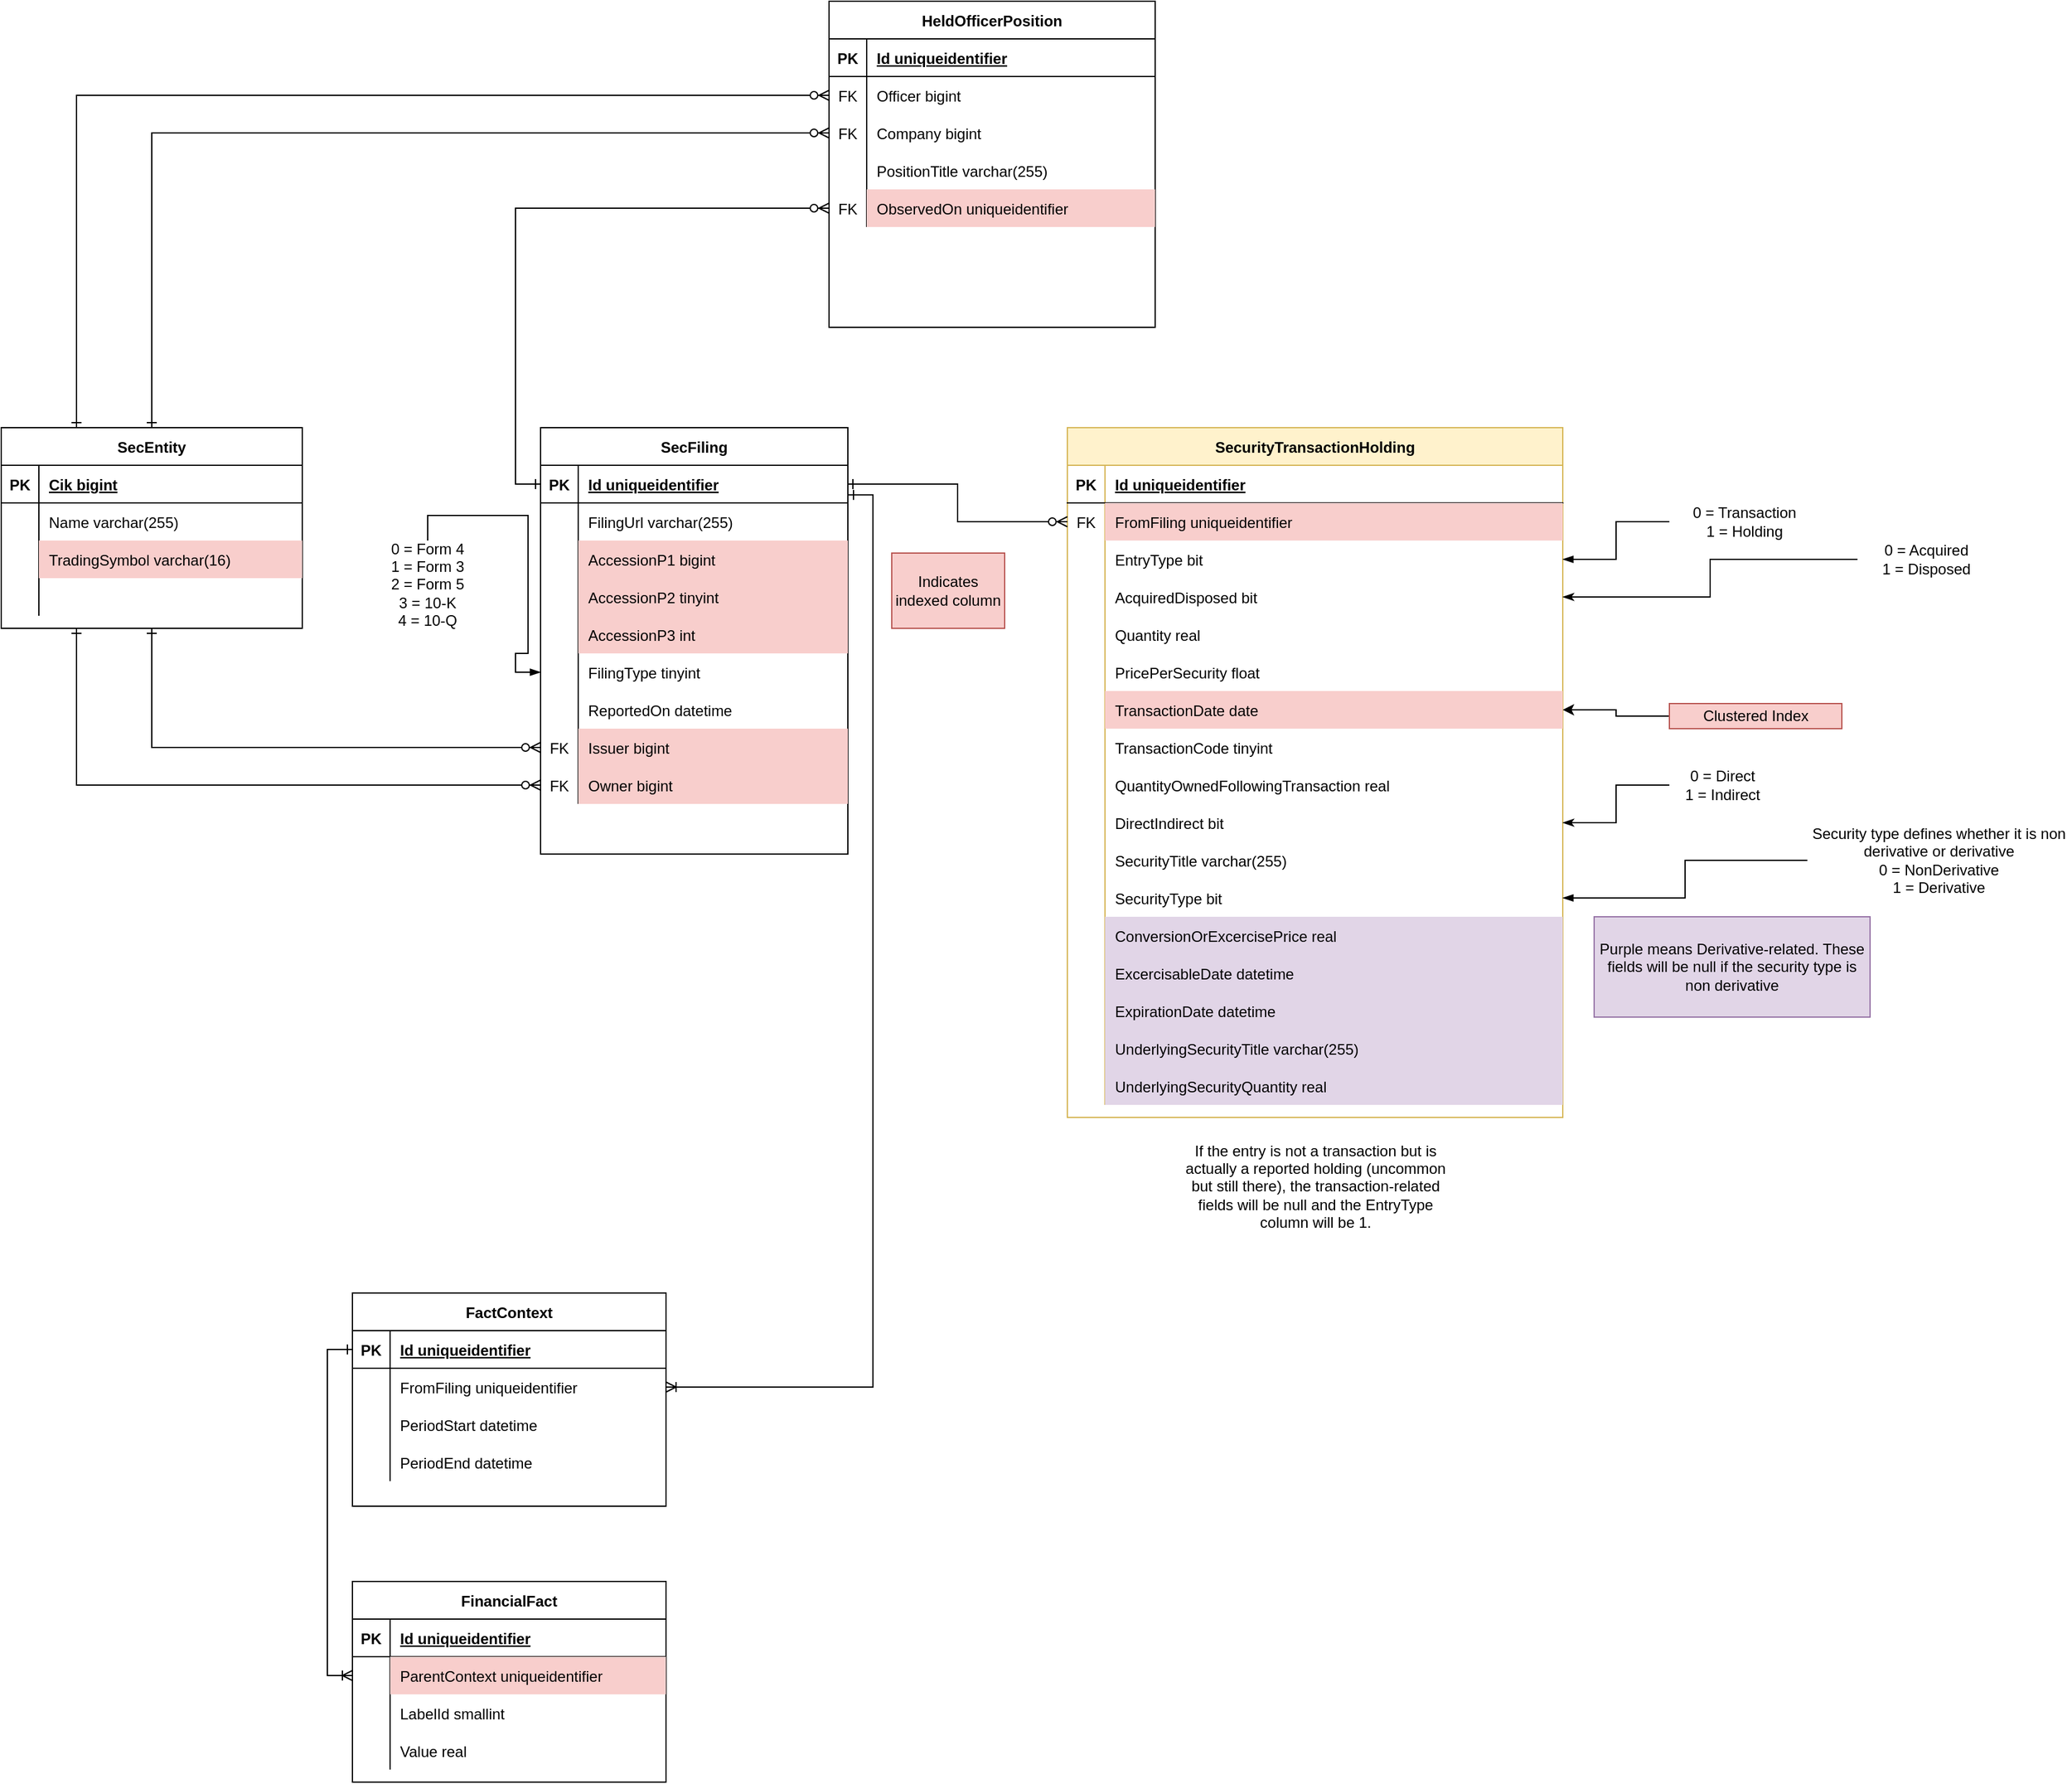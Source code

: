 <mxfile version="14.8.0" type="device" pages="3"><diagram name="Filing-Derived" id="_Fd6aT-vg9-NK2HJpmYr"><mxGraphModel dx="1952" dy="1714" grid="1" gridSize="10" guides="1" tooltips="1" connect="1" arrows="1" fold="1" page="1" pageScale="1" pageWidth="850" pageHeight="1100" math="0" shadow="0"><root><mxCell id="6dEhBjtmNaypgUeH4aVX-0"/><mxCell id="6dEhBjtmNaypgUeH4aVX-1" parent="6dEhBjtmNaypgUeH4aVX-0"/><mxCell id="6dEhBjtmNaypgUeH4aVX-2" value="SecEntity" style="shape=table;startSize=30;container=1;collapsible=1;childLayout=tableLayout;fixedRows=1;rowLines=0;fontStyle=1;align=center;resizeLast=1;" parent="6dEhBjtmNaypgUeH4aVX-1" vertex="1"><mxGeometry x="-210" y="40" width="240" height="160" as="geometry"/></mxCell><mxCell id="6dEhBjtmNaypgUeH4aVX-3" value="" style="shape=partialRectangle;collapsible=0;dropTarget=0;pointerEvents=0;fillColor=none;top=0;left=0;bottom=1;right=0;points=[[0,0.5],[1,0.5]];portConstraint=eastwest;" parent="6dEhBjtmNaypgUeH4aVX-2" vertex="1"><mxGeometry y="30" width="240" height="30" as="geometry"/></mxCell><mxCell id="6dEhBjtmNaypgUeH4aVX-4" value="PK" style="shape=partialRectangle;connectable=0;fillColor=none;top=0;left=0;bottom=0;right=0;fontStyle=1;overflow=hidden;" parent="6dEhBjtmNaypgUeH4aVX-3" vertex="1"><mxGeometry width="30" height="30" as="geometry"/></mxCell><mxCell id="6dEhBjtmNaypgUeH4aVX-5" value="Cik bigint" style="shape=partialRectangle;connectable=0;fillColor=none;top=0;left=0;bottom=0;right=0;align=left;spacingLeft=6;fontStyle=5;overflow=hidden;" parent="6dEhBjtmNaypgUeH4aVX-3" vertex="1"><mxGeometry x="30" width="210" height="30" as="geometry"/></mxCell><mxCell id="6dEhBjtmNaypgUeH4aVX-6" value="" style="shape=partialRectangle;collapsible=0;dropTarget=0;pointerEvents=0;fillColor=none;top=0;left=0;bottom=0;right=0;points=[[0,0.5],[1,0.5]];portConstraint=eastwest;" parent="6dEhBjtmNaypgUeH4aVX-2" vertex="1"><mxGeometry y="60" width="240" height="30" as="geometry"/></mxCell><mxCell id="6dEhBjtmNaypgUeH4aVX-7" value="" style="shape=partialRectangle;connectable=0;fillColor=none;top=0;left=0;bottom=0;right=0;editable=1;overflow=hidden;" parent="6dEhBjtmNaypgUeH4aVX-6" vertex="1"><mxGeometry width="30" height="30" as="geometry"/></mxCell><mxCell id="6dEhBjtmNaypgUeH4aVX-8" value="Name varchar(255)" style="shape=partialRectangle;connectable=0;fillColor=none;top=0;left=0;bottom=0;right=0;align=left;spacingLeft=6;overflow=hidden;" parent="6dEhBjtmNaypgUeH4aVX-6" vertex="1"><mxGeometry x="30" width="210" height="30" as="geometry"/></mxCell><mxCell id="6dEhBjtmNaypgUeH4aVX-9" value="" style="shape=partialRectangle;collapsible=0;dropTarget=0;pointerEvents=0;fillColor=none;top=0;left=0;bottom=0;right=0;points=[[0,0.5],[1,0.5]];portConstraint=eastwest;" parent="6dEhBjtmNaypgUeH4aVX-2" vertex="1"><mxGeometry y="90" width="240" height="30" as="geometry"/></mxCell><mxCell id="6dEhBjtmNaypgUeH4aVX-10" value="" style="shape=partialRectangle;connectable=0;fillColor=none;top=0;left=0;bottom=0;right=0;editable=1;overflow=hidden;" parent="6dEhBjtmNaypgUeH4aVX-9" vertex="1"><mxGeometry width="30" height="30" as="geometry"/></mxCell><mxCell id="6dEhBjtmNaypgUeH4aVX-11" value="TradingSymbol varchar(16)" style="shape=partialRectangle;connectable=0;fillColor=#f8cecc;top=0;left=0;bottom=0;right=0;align=left;spacingLeft=6;overflow=hidden;strokeColor=#b85450;" parent="6dEhBjtmNaypgUeH4aVX-9" vertex="1"><mxGeometry x="30" width="210" height="30" as="geometry"/></mxCell><mxCell id="6dEhBjtmNaypgUeH4aVX-12" value="" style="shape=partialRectangle;collapsible=0;dropTarget=0;pointerEvents=0;fillColor=none;top=0;left=0;bottom=0;right=0;points=[[0,0.5],[1,0.5]];portConstraint=eastwest;" parent="6dEhBjtmNaypgUeH4aVX-2" vertex="1"><mxGeometry y="120" width="240" height="30" as="geometry"/></mxCell><mxCell id="6dEhBjtmNaypgUeH4aVX-13" value="" style="shape=partialRectangle;connectable=0;fillColor=none;top=0;left=0;bottom=0;right=0;editable=1;overflow=hidden;" parent="6dEhBjtmNaypgUeH4aVX-12" vertex="1"><mxGeometry width="30" height="30" as="geometry"/></mxCell><mxCell id="6dEhBjtmNaypgUeH4aVX-14" value="" style="shape=partialRectangle;connectable=0;fillColor=none;top=0;left=0;bottom=0;right=0;align=left;spacingLeft=6;overflow=hidden;" parent="6dEhBjtmNaypgUeH4aVX-12" vertex="1"><mxGeometry x="30" width="210" height="30" as="geometry"/></mxCell><mxCell id="6dEhBjtmNaypgUeH4aVX-59" value="SecurityTransactionHolding" style="shape=table;startSize=30;container=1;collapsible=1;childLayout=tableLayout;fixedRows=1;rowLines=0;fontStyle=1;align=center;resizeLast=1;fillColor=#fff2cc;strokeColor=#d6b656;" parent="6dEhBjtmNaypgUeH4aVX-1" vertex="1"><mxGeometry x="640" y="40" width="395" height="550" as="geometry"/></mxCell><mxCell id="6dEhBjtmNaypgUeH4aVX-60" value="" style="shape=partialRectangle;collapsible=0;dropTarget=0;pointerEvents=0;fillColor=none;top=0;left=0;bottom=1;right=0;points=[[0,0.5],[1,0.5]];portConstraint=eastwest;" parent="6dEhBjtmNaypgUeH4aVX-59" vertex="1"><mxGeometry y="30" width="395" height="30" as="geometry"/></mxCell><mxCell id="6dEhBjtmNaypgUeH4aVX-61" value="PK" style="shape=partialRectangle;connectable=0;fillColor=none;top=0;left=0;bottom=0;right=0;fontStyle=1;overflow=hidden;" parent="6dEhBjtmNaypgUeH4aVX-60" vertex="1"><mxGeometry width="30" height="30" as="geometry"/></mxCell><mxCell id="6dEhBjtmNaypgUeH4aVX-62" value="Id uniqueidentifier" style="shape=partialRectangle;connectable=0;fillColor=none;top=0;left=0;bottom=0;right=0;align=left;spacingLeft=6;fontStyle=5;overflow=hidden;" parent="6dEhBjtmNaypgUeH4aVX-60" vertex="1"><mxGeometry x="30" width="365" height="30" as="geometry"/></mxCell><mxCell id="6dEhBjtmNaypgUeH4aVX-217" style="shape=partialRectangle;collapsible=0;dropTarget=0;pointerEvents=0;fillColor=none;top=0;left=0;bottom=0;right=0;points=[[0,0.5],[1,0.5]];portConstraint=eastwest;" parent="6dEhBjtmNaypgUeH4aVX-59" vertex="1"><mxGeometry y="60" width="395" height="30" as="geometry"/></mxCell><mxCell id="6dEhBjtmNaypgUeH4aVX-218" value="FK" style="shape=partialRectangle;connectable=0;fillColor=none;top=0;left=0;bottom=0;right=0;editable=1;overflow=hidden;" parent="6dEhBjtmNaypgUeH4aVX-217" vertex="1"><mxGeometry width="30" height="30" as="geometry"/></mxCell><mxCell id="6dEhBjtmNaypgUeH4aVX-219" value="FromFiling uniqueidentifier" style="shape=partialRectangle;connectable=0;fillColor=#f8cecc;top=0;left=0;bottom=0;right=0;align=left;spacingLeft=6;overflow=hidden;strokeColor=#b85450;" parent="6dEhBjtmNaypgUeH4aVX-217" vertex="1"><mxGeometry x="30" width="365" height="30" as="geometry"/></mxCell><mxCell id="6dEhBjtmNaypgUeH4aVX-155" style="shape=partialRectangle;collapsible=0;dropTarget=0;pointerEvents=0;fillColor=none;top=0;left=0;bottom=0;right=0;points=[[0,0.5],[1,0.5]];portConstraint=eastwest;" parent="6dEhBjtmNaypgUeH4aVX-59" vertex="1"><mxGeometry y="90" width="395" height="30" as="geometry"/></mxCell><mxCell id="6dEhBjtmNaypgUeH4aVX-156" style="shape=partialRectangle;connectable=0;fillColor=none;top=0;left=0;bottom=0;right=0;editable=1;overflow=hidden;" parent="6dEhBjtmNaypgUeH4aVX-155" vertex="1"><mxGeometry width="30" height="30" as="geometry"/></mxCell><mxCell id="6dEhBjtmNaypgUeH4aVX-157" value="EntryType bit" style="shape=partialRectangle;connectable=0;fillColor=none;top=0;left=0;bottom=0;right=0;align=left;spacingLeft=6;overflow=hidden;" parent="6dEhBjtmNaypgUeH4aVX-155" vertex="1"><mxGeometry x="30" width="365" height="30" as="geometry"/></mxCell><mxCell id="6dEhBjtmNaypgUeH4aVX-72" style="shape=partialRectangle;collapsible=0;dropTarget=0;pointerEvents=0;fillColor=none;top=0;left=0;bottom=0;right=0;points=[[0,0.5],[1,0.5]];portConstraint=eastwest;" parent="6dEhBjtmNaypgUeH4aVX-59" vertex="1"><mxGeometry y="120" width="395" height="30" as="geometry"/></mxCell><mxCell id="6dEhBjtmNaypgUeH4aVX-73" style="shape=partialRectangle;connectable=0;fillColor=none;top=0;left=0;bottom=0;right=0;editable=1;overflow=hidden;" parent="6dEhBjtmNaypgUeH4aVX-72" vertex="1"><mxGeometry width="30" height="30" as="geometry"/></mxCell><mxCell id="6dEhBjtmNaypgUeH4aVX-74" value="AcquiredDisposed bit" style="shape=partialRectangle;connectable=0;fillColor=none;top=0;left=0;bottom=0;right=0;align=left;spacingLeft=6;overflow=hidden;" parent="6dEhBjtmNaypgUeH4aVX-72" vertex="1"><mxGeometry x="30" width="365" height="30" as="geometry"/></mxCell><mxCell id="6dEhBjtmNaypgUeH4aVX-75" value="" style="shape=partialRectangle;collapsible=0;dropTarget=0;pointerEvents=0;fillColor=none;top=0;left=0;bottom=0;right=0;points=[[0,0.5],[1,0.5]];portConstraint=eastwest;" parent="6dEhBjtmNaypgUeH4aVX-59" vertex="1"><mxGeometry y="150" width="395" height="30" as="geometry"/></mxCell><mxCell id="6dEhBjtmNaypgUeH4aVX-76" value="" style="shape=partialRectangle;connectable=0;fillColor=none;top=0;left=0;bottom=0;right=0;editable=1;overflow=hidden;" parent="6dEhBjtmNaypgUeH4aVX-75" vertex="1"><mxGeometry width="30" height="30" as="geometry"/></mxCell><mxCell id="6dEhBjtmNaypgUeH4aVX-77" value="Quantity real" style="shape=partialRectangle;connectable=0;fillColor=none;top=0;left=0;bottom=0;right=0;align=left;spacingLeft=6;overflow=hidden;" parent="6dEhBjtmNaypgUeH4aVX-75" vertex="1"><mxGeometry x="30" width="365" height="30" as="geometry"/></mxCell><mxCell id="6dEhBjtmNaypgUeH4aVX-111" style="shape=partialRectangle;collapsible=0;dropTarget=0;pointerEvents=0;fillColor=none;top=0;left=0;bottom=0;right=0;points=[[0,0.5],[1,0.5]];portConstraint=eastwest;" parent="6dEhBjtmNaypgUeH4aVX-59" vertex="1"><mxGeometry y="180" width="395" height="30" as="geometry"/></mxCell><mxCell id="6dEhBjtmNaypgUeH4aVX-112" style="shape=partialRectangle;connectable=0;fillColor=none;top=0;left=0;bottom=0;right=0;editable=1;overflow=hidden;" parent="6dEhBjtmNaypgUeH4aVX-111" vertex="1"><mxGeometry width="30" height="30" as="geometry"/></mxCell><mxCell id="6dEhBjtmNaypgUeH4aVX-113" value="PricePerSecurity float" style="shape=partialRectangle;connectable=0;fillColor=none;top=0;left=0;bottom=0;right=0;align=left;spacingLeft=6;overflow=hidden;" parent="6dEhBjtmNaypgUeH4aVX-111" vertex="1"><mxGeometry x="30" width="365" height="30" as="geometry"/></mxCell><mxCell id="6dEhBjtmNaypgUeH4aVX-78" style="shape=partialRectangle;collapsible=0;dropTarget=0;pointerEvents=0;fillColor=none;top=0;left=0;bottom=0;right=0;points=[[0,0.5],[1,0.5]];portConstraint=eastwest;" parent="6dEhBjtmNaypgUeH4aVX-59" vertex="1"><mxGeometry y="210" width="395" height="30" as="geometry"/></mxCell><mxCell id="6dEhBjtmNaypgUeH4aVX-79" style="shape=partialRectangle;connectable=0;fillColor=none;top=0;left=0;bottom=0;right=0;editable=1;overflow=hidden;" parent="6dEhBjtmNaypgUeH4aVX-78" vertex="1"><mxGeometry width="30" height="30" as="geometry"/></mxCell><mxCell id="6dEhBjtmNaypgUeH4aVX-80" value="TransactionDate date" style="shape=partialRectangle;connectable=0;fillColor=#f8cecc;top=0;left=0;bottom=0;right=0;align=left;spacingLeft=6;overflow=hidden;strokeColor=#b85450;" parent="6dEhBjtmNaypgUeH4aVX-78" vertex="1"><mxGeometry x="30" width="365" height="30" as="geometry"/></mxCell><mxCell id="6dEhBjtmNaypgUeH4aVX-81" style="shape=partialRectangle;collapsible=0;dropTarget=0;pointerEvents=0;fillColor=none;top=0;left=0;bottom=0;right=0;points=[[0,0.5],[1,0.5]];portConstraint=eastwest;" parent="6dEhBjtmNaypgUeH4aVX-59" vertex="1"><mxGeometry y="240" width="395" height="30" as="geometry"/></mxCell><mxCell id="6dEhBjtmNaypgUeH4aVX-82" style="shape=partialRectangle;connectable=0;fillColor=none;top=0;left=0;bottom=0;right=0;editable=1;overflow=hidden;" parent="6dEhBjtmNaypgUeH4aVX-81" vertex="1"><mxGeometry width="30" height="30" as="geometry"/></mxCell><mxCell id="6dEhBjtmNaypgUeH4aVX-83" value="TransactionCode tinyint" style="shape=partialRectangle;connectable=0;fillColor=none;top=0;left=0;bottom=0;right=0;align=left;spacingLeft=6;overflow=hidden;" parent="6dEhBjtmNaypgUeH4aVX-81" vertex="1"><mxGeometry x="30" width="365" height="30" as="geometry"/></mxCell><mxCell id="6dEhBjtmNaypgUeH4aVX-84" style="shape=partialRectangle;collapsible=0;dropTarget=0;pointerEvents=0;fillColor=none;top=0;left=0;bottom=0;right=0;points=[[0,0.5],[1,0.5]];portConstraint=eastwest;" parent="6dEhBjtmNaypgUeH4aVX-59" vertex="1"><mxGeometry y="270" width="395" height="30" as="geometry"/></mxCell><mxCell id="6dEhBjtmNaypgUeH4aVX-85" style="shape=partialRectangle;connectable=0;fillColor=none;top=0;left=0;bottom=0;right=0;editable=1;overflow=hidden;" parent="6dEhBjtmNaypgUeH4aVX-84" vertex="1"><mxGeometry width="30" height="30" as="geometry"/></mxCell><mxCell id="6dEhBjtmNaypgUeH4aVX-86" value="QuantityOwnedFollowingTransaction real" style="shape=partialRectangle;connectable=0;fillColor=none;top=0;left=0;bottom=0;right=0;align=left;spacingLeft=6;overflow=hidden;" parent="6dEhBjtmNaypgUeH4aVX-84" vertex="1"><mxGeometry x="30" width="365" height="30" as="geometry"/></mxCell><mxCell id="6dEhBjtmNaypgUeH4aVX-87" style="shape=partialRectangle;collapsible=0;dropTarget=0;pointerEvents=0;fillColor=none;top=0;left=0;bottom=0;right=0;points=[[0,0.5],[1,0.5]];portConstraint=eastwest;" parent="6dEhBjtmNaypgUeH4aVX-59" vertex="1"><mxGeometry y="300" width="395" height="30" as="geometry"/></mxCell><mxCell id="6dEhBjtmNaypgUeH4aVX-88" style="shape=partialRectangle;connectable=0;fillColor=none;top=0;left=0;bottom=0;right=0;editable=1;overflow=hidden;" parent="6dEhBjtmNaypgUeH4aVX-87" vertex="1"><mxGeometry width="30" height="30" as="geometry"/></mxCell><mxCell id="6dEhBjtmNaypgUeH4aVX-89" value="DirectIndirect bit" style="shape=partialRectangle;connectable=0;fillColor=none;top=0;left=0;bottom=0;right=0;align=left;spacingLeft=6;overflow=hidden;" parent="6dEhBjtmNaypgUeH4aVX-87" vertex="1"><mxGeometry x="30" width="365" height="30" as="geometry"/></mxCell><mxCell id="6dEhBjtmNaypgUeH4aVX-121" style="shape=partialRectangle;collapsible=0;dropTarget=0;pointerEvents=0;fillColor=none;top=0;left=0;bottom=0;right=0;points=[[0,0.5],[1,0.5]];portConstraint=eastwest;" parent="6dEhBjtmNaypgUeH4aVX-59" vertex="1"><mxGeometry y="330" width="395" height="30" as="geometry"/></mxCell><mxCell id="6dEhBjtmNaypgUeH4aVX-122" style="shape=partialRectangle;connectable=0;fillColor=none;top=0;left=0;bottom=0;right=0;editable=1;overflow=hidden;" parent="6dEhBjtmNaypgUeH4aVX-121" vertex="1"><mxGeometry width="30" height="30" as="geometry"/></mxCell><mxCell id="6dEhBjtmNaypgUeH4aVX-123" value="SecurityTitle varchar(255)" style="shape=partialRectangle;connectable=0;fillColor=none;top=0;left=0;bottom=0;right=0;align=left;spacingLeft=6;overflow=hidden;" parent="6dEhBjtmNaypgUeH4aVX-121" vertex="1"><mxGeometry x="30" width="365" height="30" as="geometry"/></mxCell><mxCell id="6dEhBjtmNaypgUeH4aVX-124" style="shape=partialRectangle;collapsible=0;dropTarget=0;pointerEvents=0;fillColor=none;top=0;left=0;bottom=0;right=0;points=[[0,0.5],[1,0.5]];portConstraint=eastwest;" parent="6dEhBjtmNaypgUeH4aVX-59" vertex="1"><mxGeometry y="360" width="395" height="30" as="geometry"/></mxCell><mxCell id="6dEhBjtmNaypgUeH4aVX-125" style="shape=partialRectangle;connectable=0;fillColor=none;top=0;left=0;bottom=0;right=0;editable=1;overflow=hidden;" parent="6dEhBjtmNaypgUeH4aVX-124" vertex="1"><mxGeometry width="30" height="30" as="geometry"/></mxCell><mxCell id="6dEhBjtmNaypgUeH4aVX-126" value="SecurityType bit" style="shape=partialRectangle;connectable=0;fillColor=none;top=0;left=0;bottom=0;right=0;align=left;spacingLeft=6;overflow=hidden;" parent="6dEhBjtmNaypgUeH4aVX-124" vertex="1"><mxGeometry x="30" width="365" height="30" as="geometry"/></mxCell><mxCell id="6dEhBjtmNaypgUeH4aVX-128" style="shape=partialRectangle;collapsible=0;dropTarget=0;pointerEvents=0;fillColor=none;top=0;left=0;bottom=0;right=0;points=[[0,0.5],[1,0.5]];portConstraint=eastwest;" parent="6dEhBjtmNaypgUeH4aVX-59" vertex="1"><mxGeometry y="390" width="395" height="30" as="geometry"/></mxCell><mxCell id="6dEhBjtmNaypgUeH4aVX-129" style="shape=partialRectangle;connectable=0;fillColor=none;top=0;left=0;bottom=0;right=0;editable=1;overflow=hidden;" parent="6dEhBjtmNaypgUeH4aVX-128" vertex="1"><mxGeometry width="30" height="30" as="geometry"/></mxCell><mxCell id="6dEhBjtmNaypgUeH4aVX-130" value="ConversionOrExcercisePrice real" style="shape=partialRectangle;connectable=0;fillColor=#e1d5e7;top=0;left=0;bottom=0;right=0;align=left;spacingLeft=6;overflow=hidden;strokeColor=#9673a6;" parent="6dEhBjtmNaypgUeH4aVX-128" vertex="1"><mxGeometry x="30" width="365" height="30" as="geometry"/></mxCell><mxCell id="6dEhBjtmNaypgUeH4aVX-131" style="shape=partialRectangle;collapsible=0;dropTarget=0;pointerEvents=0;fillColor=none;top=0;left=0;bottom=0;right=0;points=[[0,0.5],[1,0.5]];portConstraint=eastwest;" parent="6dEhBjtmNaypgUeH4aVX-59" vertex="1"><mxGeometry y="420" width="395" height="30" as="geometry"/></mxCell><mxCell id="6dEhBjtmNaypgUeH4aVX-132" style="shape=partialRectangle;connectable=0;fillColor=none;top=0;left=0;bottom=0;right=0;editable=1;overflow=hidden;" parent="6dEhBjtmNaypgUeH4aVX-131" vertex="1"><mxGeometry width="30" height="30" as="geometry"/></mxCell><mxCell id="6dEhBjtmNaypgUeH4aVX-133" value="ExcercisableDate datetime" style="shape=partialRectangle;connectable=0;fillColor=#e1d5e7;top=0;left=0;bottom=0;right=0;align=left;spacingLeft=6;overflow=hidden;strokeColor=#9673a6;" parent="6dEhBjtmNaypgUeH4aVX-131" vertex="1"><mxGeometry x="30" width="365" height="30" as="geometry"/></mxCell><mxCell id="6dEhBjtmNaypgUeH4aVX-134" style="shape=partialRectangle;collapsible=0;dropTarget=0;pointerEvents=0;fillColor=none;top=0;left=0;bottom=0;right=0;points=[[0,0.5],[1,0.5]];portConstraint=eastwest;" parent="6dEhBjtmNaypgUeH4aVX-59" vertex="1"><mxGeometry y="450" width="395" height="30" as="geometry"/></mxCell><mxCell id="6dEhBjtmNaypgUeH4aVX-135" style="shape=partialRectangle;connectable=0;fillColor=none;top=0;left=0;bottom=0;right=0;editable=1;overflow=hidden;" parent="6dEhBjtmNaypgUeH4aVX-134" vertex="1"><mxGeometry width="30" height="30" as="geometry"/></mxCell><mxCell id="6dEhBjtmNaypgUeH4aVX-136" value="ExpirationDate datetime" style="shape=partialRectangle;connectable=0;fillColor=#e1d5e7;top=0;left=0;bottom=0;right=0;align=left;spacingLeft=6;overflow=hidden;strokeColor=#9673a6;" parent="6dEhBjtmNaypgUeH4aVX-134" vertex="1"><mxGeometry x="30" width="365" height="30" as="geometry"/></mxCell><mxCell id="6dEhBjtmNaypgUeH4aVX-137" style="shape=partialRectangle;collapsible=0;dropTarget=0;pointerEvents=0;fillColor=none;top=0;left=0;bottom=0;right=0;points=[[0,0.5],[1,0.5]];portConstraint=eastwest;" parent="6dEhBjtmNaypgUeH4aVX-59" vertex="1"><mxGeometry y="480" width="395" height="30" as="geometry"/></mxCell><mxCell id="6dEhBjtmNaypgUeH4aVX-138" style="shape=partialRectangle;connectable=0;fillColor=none;top=0;left=0;bottom=0;right=0;editable=1;overflow=hidden;" parent="6dEhBjtmNaypgUeH4aVX-137" vertex="1"><mxGeometry width="30" height="30" as="geometry"/></mxCell><mxCell id="6dEhBjtmNaypgUeH4aVX-139" value="UnderlyingSecurityTitle varchar(255)" style="shape=partialRectangle;connectable=0;fillColor=#e1d5e7;top=0;left=0;bottom=0;right=0;align=left;spacingLeft=6;overflow=hidden;strokeColor=#9673a6;" parent="6dEhBjtmNaypgUeH4aVX-137" vertex="1"><mxGeometry x="30" width="365" height="30" as="geometry"/></mxCell><mxCell id="6dEhBjtmNaypgUeH4aVX-140" style="shape=partialRectangle;collapsible=0;dropTarget=0;pointerEvents=0;fillColor=none;top=0;left=0;bottom=0;right=0;points=[[0,0.5],[1,0.5]];portConstraint=eastwest;" parent="6dEhBjtmNaypgUeH4aVX-59" vertex="1"><mxGeometry y="510" width="395" height="30" as="geometry"/></mxCell><mxCell id="6dEhBjtmNaypgUeH4aVX-141" style="shape=partialRectangle;connectable=0;fillColor=none;top=0;left=0;bottom=0;right=0;editable=1;overflow=hidden;" parent="6dEhBjtmNaypgUeH4aVX-140" vertex="1"><mxGeometry width="30" height="30" as="geometry"/></mxCell><mxCell id="6dEhBjtmNaypgUeH4aVX-142" value="UnderlyingSecurityQuantity real" style="shape=partialRectangle;connectable=0;fillColor=#e1d5e7;top=0;left=0;bottom=0;right=0;align=left;spacingLeft=6;overflow=hidden;strokeColor=#9673a6;" parent="6dEhBjtmNaypgUeH4aVX-140" vertex="1"><mxGeometry x="30" width="365" height="30" as="geometry"/></mxCell><mxCell id="6dEhBjtmNaypgUeH4aVX-127" style="edgeStyle=orthogonalEdgeStyle;rounded=0;orthogonalLoop=1;jettySize=auto;html=1;exitX=0;exitY=0.5;exitDx=0;exitDy=0;entryX=1;entryY=0.5;entryDx=0;entryDy=0;startArrow=none;startFill=0;endArrow=blockThin;endFill=1;" parent="6dEhBjtmNaypgUeH4aVX-1" source="6dEhBjtmNaypgUeH4aVX-97" target="6dEhBjtmNaypgUeH4aVX-124" edge="1"><mxGeometry relative="1" as="geometry"/></mxCell><mxCell id="6dEhBjtmNaypgUeH4aVX-97" value="Security type defines whether it is non derivative or derivative&lt;br&gt;0 = NonDerivative&lt;br&gt;1 = Derivative" style="text;html=1;strokeColor=none;fillColor=none;align=center;verticalAlign=middle;whiteSpace=wrap;rounded=0;" parent="6dEhBjtmNaypgUeH4aVX-1" vertex="1"><mxGeometry x="1230" y="345" width="210" height="80" as="geometry"/></mxCell><mxCell id="6dEhBjtmNaypgUeH4aVX-100" style="edgeStyle=orthogonalEdgeStyle;rounded=0;orthogonalLoop=1;jettySize=auto;html=1;exitX=0;exitY=0.5;exitDx=0;exitDy=0;entryX=1;entryY=0.5;entryDx=0;entryDy=0;startArrow=none;startFill=0;endArrow=classicThin;endFill=1;" parent="6dEhBjtmNaypgUeH4aVX-1" source="6dEhBjtmNaypgUeH4aVX-101" target="6dEhBjtmNaypgUeH4aVX-72" edge="1"><mxGeometry relative="1" as="geometry"/></mxCell><mxCell id="6dEhBjtmNaypgUeH4aVX-101" value="0 = Acquired&lt;br&gt;1 = Disposed" style="text;html=1;strokeColor=none;fillColor=none;align=center;verticalAlign=middle;whiteSpace=wrap;rounded=0;" parent="6dEhBjtmNaypgUeH4aVX-1" vertex="1"><mxGeometry x="1270" y="115" width="110" height="60" as="geometry"/></mxCell><mxCell id="6dEhBjtmNaypgUeH4aVX-102" style="edgeStyle=orthogonalEdgeStyle;rounded=0;orthogonalLoop=1;jettySize=auto;html=1;exitX=0;exitY=0.5;exitDx=0;exitDy=0;entryX=1;entryY=0.5;entryDx=0;entryDy=0;startArrow=none;startFill=0;endArrow=classicThin;endFill=1;" parent="6dEhBjtmNaypgUeH4aVX-1" source="6dEhBjtmNaypgUeH4aVX-103" target="6dEhBjtmNaypgUeH4aVX-87" edge="1"><mxGeometry relative="1" as="geometry"/></mxCell><mxCell id="6dEhBjtmNaypgUeH4aVX-103" value="0 = Direct&lt;br&gt;1 = Indirect" style="text;html=1;strokeColor=none;fillColor=none;align=center;verticalAlign=middle;whiteSpace=wrap;rounded=0;" parent="6dEhBjtmNaypgUeH4aVX-1" vertex="1"><mxGeometry x="1120" y="300" width="85" height="50" as="geometry"/></mxCell><mxCell id="6dEhBjtmNaypgUeH4aVX-104" value="If the entry is not a transaction but is actually a reported holding (uncommon but still there), the transaction-related fields will be null and the EntryType column will be 1." style="text;html=1;strokeColor=none;fillColor=none;align=center;verticalAlign=middle;whiteSpace=wrap;rounded=0;" parent="6dEhBjtmNaypgUeH4aVX-1" vertex="1"><mxGeometry x="727.5" y="600" width="220" height="90" as="geometry"/></mxCell><mxCell id="6dEhBjtmNaypgUeH4aVX-154" value="Purple means Derivative-related. These fields will be null if the security type is non derivative" style="text;html=1;strokeColor=#9673a6;fillColor=#e1d5e7;align=center;verticalAlign=middle;whiteSpace=wrap;rounded=0;" parent="6dEhBjtmNaypgUeH4aVX-1" vertex="1"><mxGeometry x="1060" y="430" width="220" height="80" as="geometry"/></mxCell><mxCell id="6dEhBjtmNaypgUeH4aVX-159" style="edgeStyle=orthogonalEdgeStyle;rounded=0;orthogonalLoop=1;jettySize=auto;html=1;exitX=0;exitY=0.5;exitDx=0;exitDy=0;entryX=1;entryY=0.5;entryDx=0;entryDy=0;startArrow=none;startFill=0;endArrow=blockThin;endFill=1;" parent="6dEhBjtmNaypgUeH4aVX-1" source="6dEhBjtmNaypgUeH4aVX-158" target="6dEhBjtmNaypgUeH4aVX-155" edge="1"><mxGeometry relative="1" as="geometry"/></mxCell><mxCell id="6dEhBjtmNaypgUeH4aVX-158" value="0 = Transaction&lt;br&gt;1 = Holding" style="text;html=1;strokeColor=none;fillColor=none;align=center;verticalAlign=middle;whiteSpace=wrap;rounded=0;" parent="6dEhBjtmNaypgUeH4aVX-1" vertex="1"><mxGeometry x="1120" y="85" width="120" height="60" as="geometry"/></mxCell><mxCell id="6dEhBjtmNaypgUeH4aVX-160" value="HeldOfficerPosition" style="shape=table;startSize=30;container=1;collapsible=1;childLayout=tableLayout;fixedRows=1;rowLines=0;fontStyle=1;align=center;resizeLast=1;" parent="6dEhBjtmNaypgUeH4aVX-1" vertex="1"><mxGeometry x="450" y="-300" width="260" height="260" as="geometry"/></mxCell><mxCell id="6dEhBjtmNaypgUeH4aVX-161" value="" style="shape=partialRectangle;collapsible=0;dropTarget=0;pointerEvents=0;fillColor=none;top=0;left=0;bottom=1;right=0;points=[[0,0.5],[1,0.5]];portConstraint=eastwest;" parent="6dEhBjtmNaypgUeH4aVX-160" vertex="1"><mxGeometry y="30" width="260" height="30" as="geometry"/></mxCell><mxCell id="6dEhBjtmNaypgUeH4aVX-162" value="PK" style="shape=partialRectangle;connectable=0;fillColor=none;top=0;left=0;bottom=0;right=0;fontStyle=1;overflow=hidden;" parent="6dEhBjtmNaypgUeH4aVX-161" vertex="1"><mxGeometry width="30" height="30" as="geometry"/></mxCell><mxCell id="6dEhBjtmNaypgUeH4aVX-163" value="Id uniqueidentifier" style="shape=partialRectangle;connectable=0;fillColor=none;top=0;left=0;bottom=0;right=0;align=left;spacingLeft=6;fontStyle=5;overflow=hidden;" parent="6dEhBjtmNaypgUeH4aVX-161" vertex="1"><mxGeometry x="30" width="230" height="30" as="geometry"/></mxCell><mxCell id="6dEhBjtmNaypgUeH4aVX-164" value="" style="shape=partialRectangle;collapsible=0;dropTarget=0;pointerEvents=0;fillColor=none;top=0;left=0;bottom=0;right=0;points=[[0,0.5],[1,0.5]];portConstraint=eastwest;" parent="6dEhBjtmNaypgUeH4aVX-160" vertex="1"><mxGeometry y="60" width="260" height="30" as="geometry"/></mxCell><mxCell id="6dEhBjtmNaypgUeH4aVX-165" value="FK" style="shape=partialRectangle;connectable=0;fillColor=none;top=0;left=0;bottom=0;right=0;editable=1;overflow=hidden;" parent="6dEhBjtmNaypgUeH4aVX-164" vertex="1"><mxGeometry width="30" height="30" as="geometry"/></mxCell><mxCell id="6dEhBjtmNaypgUeH4aVX-166" value="Officer bigint" style="shape=partialRectangle;connectable=0;fillColor=none;top=0;left=0;bottom=0;right=0;align=left;spacingLeft=6;overflow=hidden;" parent="6dEhBjtmNaypgUeH4aVX-164" vertex="1"><mxGeometry x="30" width="230" height="30" as="geometry"/></mxCell><mxCell id="6dEhBjtmNaypgUeH4aVX-167" value="" style="shape=partialRectangle;collapsible=0;dropTarget=0;pointerEvents=0;fillColor=none;top=0;left=0;bottom=0;right=0;points=[[0,0.5],[1,0.5]];portConstraint=eastwest;" parent="6dEhBjtmNaypgUeH4aVX-160" vertex="1"><mxGeometry y="90" width="260" height="30" as="geometry"/></mxCell><mxCell id="6dEhBjtmNaypgUeH4aVX-168" value="FK" style="shape=partialRectangle;connectable=0;fillColor=none;top=0;left=0;bottom=0;right=0;editable=1;overflow=hidden;" parent="6dEhBjtmNaypgUeH4aVX-167" vertex="1"><mxGeometry width="30" height="30" as="geometry"/></mxCell><mxCell id="6dEhBjtmNaypgUeH4aVX-169" value="Company bigint" style="shape=partialRectangle;connectable=0;fillColor=none;top=0;left=0;bottom=0;right=0;align=left;spacingLeft=6;overflow=hidden;" parent="6dEhBjtmNaypgUeH4aVX-167" vertex="1"><mxGeometry x="30" width="230" height="30" as="geometry"/></mxCell><mxCell id="6dEhBjtmNaypgUeH4aVX-170" value="" style="shape=partialRectangle;collapsible=0;dropTarget=0;pointerEvents=0;fillColor=none;top=0;left=0;bottom=0;right=0;points=[[0,0.5],[1,0.5]];portConstraint=eastwest;" parent="6dEhBjtmNaypgUeH4aVX-160" vertex="1"><mxGeometry y="120" width="260" height="30" as="geometry"/></mxCell><mxCell id="6dEhBjtmNaypgUeH4aVX-171" value="" style="shape=partialRectangle;connectable=0;fillColor=none;top=0;left=0;bottom=0;right=0;editable=1;overflow=hidden;" parent="6dEhBjtmNaypgUeH4aVX-170" vertex="1"><mxGeometry width="30" height="30" as="geometry"/></mxCell><mxCell id="6dEhBjtmNaypgUeH4aVX-172" value="PositionTitle varchar(255)" style="shape=partialRectangle;connectable=0;fillColor=none;top=0;left=0;bottom=0;right=0;align=left;spacingLeft=6;overflow=hidden;" parent="6dEhBjtmNaypgUeH4aVX-170" vertex="1"><mxGeometry x="30" width="230" height="30" as="geometry"/></mxCell><mxCell id="6dEhBjtmNaypgUeH4aVX-194" style="shape=partialRectangle;collapsible=0;dropTarget=0;pointerEvents=0;fillColor=none;top=0;left=0;bottom=0;right=0;points=[[0,0.5],[1,0.5]];portConstraint=eastwest;" parent="6dEhBjtmNaypgUeH4aVX-160" vertex="1"><mxGeometry y="150" width="260" height="30" as="geometry"/></mxCell><mxCell id="6dEhBjtmNaypgUeH4aVX-195" value="FK" style="shape=partialRectangle;connectable=0;fillColor=none;top=0;left=0;bottom=0;right=0;editable=1;overflow=hidden;" parent="6dEhBjtmNaypgUeH4aVX-194" vertex="1"><mxGeometry width="30" height="30" as="geometry"/></mxCell><mxCell id="6dEhBjtmNaypgUeH4aVX-196" value="ObservedOn uniqueidentifier" style="shape=partialRectangle;connectable=0;fillColor=#f8cecc;top=0;left=0;bottom=0;right=0;align=left;spacingLeft=6;overflow=hidden;strokeColor=#b85450;" parent="6dEhBjtmNaypgUeH4aVX-194" vertex="1"><mxGeometry x="30" width="230" height="30" as="geometry"/></mxCell><mxCell id="6dEhBjtmNaypgUeH4aVX-178" value="SecFiling" style="shape=table;startSize=30;container=1;collapsible=1;childLayout=tableLayout;fixedRows=1;rowLines=0;fontStyle=1;align=center;resizeLast=1;" parent="6dEhBjtmNaypgUeH4aVX-1" vertex="1"><mxGeometry x="220" y="40" width="245" height="340" as="geometry"/></mxCell><mxCell id="6dEhBjtmNaypgUeH4aVX-179" value="" style="shape=partialRectangle;collapsible=0;dropTarget=0;pointerEvents=0;fillColor=none;top=0;left=0;bottom=1;right=0;points=[[0,0.5],[1,0.5]];portConstraint=eastwest;" parent="6dEhBjtmNaypgUeH4aVX-178" vertex="1"><mxGeometry y="30" width="245" height="30" as="geometry"/></mxCell><mxCell id="6dEhBjtmNaypgUeH4aVX-180" value="PK" style="shape=partialRectangle;connectable=0;fillColor=none;top=0;left=0;bottom=0;right=0;fontStyle=1;overflow=hidden;" parent="6dEhBjtmNaypgUeH4aVX-179" vertex="1"><mxGeometry width="30" height="30" as="geometry"/></mxCell><mxCell id="6dEhBjtmNaypgUeH4aVX-181" value="Id uniqueidentifier" style="shape=partialRectangle;connectable=0;fillColor=none;top=0;left=0;bottom=0;right=0;align=left;spacingLeft=6;fontStyle=5;overflow=hidden;" parent="6dEhBjtmNaypgUeH4aVX-179" vertex="1"><mxGeometry x="30" width="215" height="30" as="geometry"/></mxCell><mxCell id="6dEhBjtmNaypgUeH4aVX-182" value="" style="shape=partialRectangle;collapsible=0;dropTarget=0;pointerEvents=0;fillColor=none;top=0;left=0;bottom=0;right=0;points=[[0,0.5],[1,0.5]];portConstraint=eastwest;" parent="6dEhBjtmNaypgUeH4aVX-178" vertex="1"><mxGeometry y="60" width="245" height="30" as="geometry"/></mxCell><mxCell id="6dEhBjtmNaypgUeH4aVX-183" value="" style="shape=partialRectangle;connectable=0;fillColor=none;top=0;left=0;bottom=0;right=0;editable=1;overflow=hidden;" parent="6dEhBjtmNaypgUeH4aVX-182" vertex="1"><mxGeometry width="30" height="30" as="geometry"/></mxCell><mxCell id="6dEhBjtmNaypgUeH4aVX-184" value="FilingUrl varchar(255)" style="shape=partialRectangle;connectable=0;fillColor=none;top=0;left=0;bottom=0;right=0;align=left;spacingLeft=6;overflow=hidden;" parent="6dEhBjtmNaypgUeH4aVX-182" vertex="1"><mxGeometry x="30" width="215" height="30" as="geometry"/></mxCell><mxCell id="6dEhBjtmNaypgUeH4aVX-185" value="" style="shape=partialRectangle;collapsible=0;dropTarget=0;pointerEvents=0;fillColor=none;top=0;left=0;bottom=0;right=0;points=[[0,0.5],[1,0.5]];portConstraint=eastwest;" parent="6dEhBjtmNaypgUeH4aVX-178" vertex="1"><mxGeometry y="90" width="245" height="30" as="geometry"/></mxCell><mxCell id="6dEhBjtmNaypgUeH4aVX-186" value="" style="shape=partialRectangle;connectable=0;fillColor=none;top=0;left=0;bottom=0;right=0;editable=1;overflow=hidden;" parent="6dEhBjtmNaypgUeH4aVX-185" vertex="1"><mxGeometry width="30" height="30" as="geometry"/></mxCell><mxCell id="6dEhBjtmNaypgUeH4aVX-187" value="AccessionP1 bigint" style="shape=partialRectangle;connectable=0;fillColor=#f8cecc;top=0;left=0;bottom=0;right=0;align=left;spacingLeft=6;overflow=hidden;strokeColor=#b85450;" parent="6dEhBjtmNaypgUeH4aVX-185" vertex="1"><mxGeometry x="30" width="215" height="30" as="geometry"/></mxCell><mxCell id="6dEhBjtmNaypgUeH4aVX-188" value="" style="shape=partialRectangle;collapsible=0;dropTarget=0;pointerEvents=0;fillColor=none;top=0;left=0;bottom=0;right=0;points=[[0,0.5],[1,0.5]];portConstraint=eastwest;" parent="6dEhBjtmNaypgUeH4aVX-178" vertex="1"><mxGeometry y="120" width="245" height="30" as="geometry"/></mxCell><mxCell id="6dEhBjtmNaypgUeH4aVX-189" value="" style="shape=partialRectangle;connectable=0;fillColor=none;top=0;left=0;bottom=0;right=0;editable=1;overflow=hidden;" parent="6dEhBjtmNaypgUeH4aVX-188" vertex="1"><mxGeometry width="30" height="30" as="geometry"/></mxCell><mxCell id="6dEhBjtmNaypgUeH4aVX-190" value="AccessionP2 tinyint" style="shape=partialRectangle;connectable=0;fillColor=#f8cecc;top=0;left=0;bottom=0;right=0;align=left;spacingLeft=6;overflow=hidden;strokeColor=#b85450;" parent="6dEhBjtmNaypgUeH4aVX-188" vertex="1"><mxGeometry x="30" width="215" height="30" as="geometry"/></mxCell><mxCell id="6dEhBjtmNaypgUeH4aVX-191" style="shape=partialRectangle;collapsible=0;dropTarget=0;pointerEvents=0;fillColor=none;top=0;left=0;bottom=0;right=0;points=[[0,0.5],[1,0.5]];portConstraint=eastwest;" parent="6dEhBjtmNaypgUeH4aVX-178" vertex="1"><mxGeometry y="150" width="245" height="30" as="geometry"/></mxCell><mxCell id="6dEhBjtmNaypgUeH4aVX-192" style="shape=partialRectangle;connectable=0;fillColor=none;top=0;left=0;bottom=0;right=0;editable=1;overflow=hidden;" parent="6dEhBjtmNaypgUeH4aVX-191" vertex="1"><mxGeometry width="30" height="30" as="geometry"/></mxCell><mxCell id="6dEhBjtmNaypgUeH4aVX-193" value="AccessionP3 int" style="shape=partialRectangle;connectable=0;fillColor=#f8cecc;top=0;left=0;bottom=0;right=0;align=left;spacingLeft=6;overflow=hidden;strokeColor=#b85450;" parent="6dEhBjtmNaypgUeH4aVX-191" vertex="1"><mxGeometry x="30" width="215" height="30" as="geometry"/></mxCell><mxCell id="6dEhBjtmNaypgUeH4aVX-197" style="shape=partialRectangle;collapsible=0;dropTarget=0;pointerEvents=0;fillColor=none;top=0;left=0;bottom=0;right=0;points=[[0,0.5],[1,0.5]];portConstraint=eastwest;" parent="6dEhBjtmNaypgUeH4aVX-178" vertex="1"><mxGeometry y="180" width="245" height="30" as="geometry"/></mxCell><mxCell id="6dEhBjtmNaypgUeH4aVX-198" style="shape=partialRectangle;connectable=0;fillColor=none;top=0;left=0;bottom=0;right=0;editable=1;overflow=hidden;" parent="6dEhBjtmNaypgUeH4aVX-197" vertex="1"><mxGeometry width="30" height="30" as="geometry"/></mxCell><mxCell id="6dEhBjtmNaypgUeH4aVX-199" value="FilingType tinyint" style="shape=partialRectangle;connectable=0;fillColor=none;top=0;left=0;bottom=0;right=0;align=left;spacingLeft=6;overflow=hidden;" parent="6dEhBjtmNaypgUeH4aVX-197" vertex="1"><mxGeometry x="30" width="215" height="30" as="geometry"/></mxCell><mxCell id="6dEhBjtmNaypgUeH4aVX-203" style="shape=partialRectangle;collapsible=0;dropTarget=0;pointerEvents=0;fillColor=none;top=0;left=0;bottom=0;right=0;points=[[0,0.5],[1,0.5]];portConstraint=eastwest;" parent="6dEhBjtmNaypgUeH4aVX-178" vertex="1"><mxGeometry y="210" width="245" height="30" as="geometry"/></mxCell><mxCell id="6dEhBjtmNaypgUeH4aVX-204" style="shape=partialRectangle;connectable=0;fillColor=none;top=0;left=0;bottom=0;right=0;editable=1;overflow=hidden;" parent="6dEhBjtmNaypgUeH4aVX-203" vertex="1"><mxGeometry width="30" height="30" as="geometry"/></mxCell><mxCell id="6dEhBjtmNaypgUeH4aVX-205" value="ReportedOn datetime" style="shape=partialRectangle;connectable=0;fillColor=none;top=0;left=0;bottom=0;right=0;align=left;spacingLeft=6;overflow=hidden;" parent="6dEhBjtmNaypgUeH4aVX-203" vertex="1"><mxGeometry x="30" width="215" height="30" as="geometry"/></mxCell><mxCell id="6dEhBjtmNaypgUeH4aVX-209" style="shape=partialRectangle;collapsible=0;dropTarget=0;pointerEvents=0;fillColor=none;top=0;left=0;bottom=0;right=0;points=[[0,0.5],[1,0.5]];portConstraint=eastwest;" parent="6dEhBjtmNaypgUeH4aVX-178" vertex="1"><mxGeometry y="240" width="245" height="30" as="geometry"/></mxCell><mxCell id="6dEhBjtmNaypgUeH4aVX-210" value="FK" style="shape=partialRectangle;connectable=0;fillColor=none;top=0;left=0;bottom=0;right=0;editable=1;overflow=hidden;" parent="6dEhBjtmNaypgUeH4aVX-209" vertex="1"><mxGeometry width="30" height="30" as="geometry"/></mxCell><mxCell id="6dEhBjtmNaypgUeH4aVX-211" value="Issuer bigint" style="shape=partialRectangle;connectable=0;fillColor=#f8cecc;top=0;left=0;bottom=0;right=0;align=left;spacingLeft=6;overflow=hidden;strokeColor=#b85450;" parent="6dEhBjtmNaypgUeH4aVX-209" vertex="1"><mxGeometry x="30" width="215" height="30" as="geometry"/></mxCell><mxCell id="6dEhBjtmNaypgUeH4aVX-213" style="shape=partialRectangle;collapsible=0;dropTarget=0;pointerEvents=0;fillColor=none;top=0;left=0;bottom=0;right=0;points=[[0,0.5],[1,0.5]];portConstraint=eastwest;" parent="6dEhBjtmNaypgUeH4aVX-178" vertex="1"><mxGeometry y="270" width="245" height="30" as="geometry"/></mxCell><mxCell id="6dEhBjtmNaypgUeH4aVX-214" value="FK" style="shape=partialRectangle;connectable=0;fillColor=none;top=0;left=0;bottom=0;right=0;editable=1;overflow=hidden;" parent="6dEhBjtmNaypgUeH4aVX-213" vertex="1"><mxGeometry width="30" height="30" as="geometry"/></mxCell><mxCell id="6dEhBjtmNaypgUeH4aVX-215" value="Owner bigint" style="shape=partialRectangle;connectable=0;fillColor=#f8cecc;top=0;left=0;bottom=0;right=0;align=left;spacingLeft=6;overflow=hidden;strokeColor=#b85450;" parent="6dEhBjtmNaypgUeH4aVX-213" vertex="1"><mxGeometry x="30" width="215" height="30" as="geometry"/></mxCell><mxCell id="6dEhBjtmNaypgUeH4aVX-201" style="edgeStyle=orthogonalEdgeStyle;rounded=0;orthogonalLoop=1;jettySize=auto;html=1;exitX=0.5;exitY=0;exitDx=0;exitDy=0;startArrow=none;startFill=0;endArrow=blockThin;endFill=1;entryX=0;entryY=0.5;entryDx=0;entryDy=0;" parent="6dEhBjtmNaypgUeH4aVX-1" source="6dEhBjtmNaypgUeH4aVX-200" target="6dEhBjtmNaypgUeH4aVX-197" edge="1"><mxGeometry relative="1" as="geometry"><mxPoint x="170" y="280" as="targetPoint"/></mxGeometry></mxCell><mxCell id="6dEhBjtmNaypgUeH4aVX-200" value="0 = Form 4&lt;br&gt;1 = Form 3&lt;br&gt;2 = Form 5&lt;br&gt;3 = 10-K&lt;br&gt;4 = 10-Q" style="text;html=1;strokeColor=none;fillColor=none;align=center;verticalAlign=middle;whiteSpace=wrap;rounded=0;" parent="6dEhBjtmNaypgUeH4aVX-1" vertex="1"><mxGeometry x="70" y="130" width="120" height="70" as="geometry"/></mxCell><mxCell id="6dEhBjtmNaypgUeH4aVX-202" style="edgeStyle=orthogonalEdgeStyle;rounded=0;orthogonalLoop=1;jettySize=auto;html=1;exitX=0;exitY=0.5;exitDx=0;exitDy=0;entryX=0;entryY=0.5;entryDx=0;entryDy=0;startArrow=ERzeroToMany;startFill=1;endArrow=ERone;endFill=0;" parent="6dEhBjtmNaypgUeH4aVX-1" source="6dEhBjtmNaypgUeH4aVX-194" target="6dEhBjtmNaypgUeH4aVX-179" edge="1"><mxGeometry relative="1" as="geometry"/></mxCell><mxCell id="6dEhBjtmNaypgUeH4aVX-212" style="edgeStyle=orthogonalEdgeStyle;rounded=0;orthogonalLoop=1;jettySize=auto;html=1;exitX=0;exitY=0.5;exitDx=0;exitDy=0;entryX=0.5;entryY=1;entryDx=0;entryDy=0;startArrow=ERzeroToMany;startFill=1;endArrow=ERone;endFill=0;" parent="6dEhBjtmNaypgUeH4aVX-1" source="6dEhBjtmNaypgUeH4aVX-209" target="6dEhBjtmNaypgUeH4aVX-2" edge="1"><mxGeometry relative="1" as="geometry"/></mxCell><mxCell id="6dEhBjtmNaypgUeH4aVX-216" style="edgeStyle=orthogonalEdgeStyle;rounded=0;orthogonalLoop=1;jettySize=auto;html=1;exitX=0;exitY=0.5;exitDx=0;exitDy=0;entryX=0.25;entryY=1;entryDx=0;entryDy=0;startArrow=ERzeroToMany;startFill=1;endArrow=ERone;endFill=0;" parent="6dEhBjtmNaypgUeH4aVX-1" source="6dEhBjtmNaypgUeH4aVX-213" target="6dEhBjtmNaypgUeH4aVX-2" edge="1"><mxGeometry relative="1" as="geometry"/></mxCell><mxCell id="6dEhBjtmNaypgUeH4aVX-220" style="edgeStyle=orthogonalEdgeStyle;rounded=0;orthogonalLoop=1;jettySize=auto;html=1;exitX=0;exitY=0.5;exitDx=0;exitDy=0;entryX=1;entryY=0.5;entryDx=0;entryDy=0;startArrow=ERzeroToMany;startFill=1;endArrow=ERone;endFill=0;" parent="6dEhBjtmNaypgUeH4aVX-1" source="6dEhBjtmNaypgUeH4aVX-217" target="6dEhBjtmNaypgUeH4aVX-179" edge="1"><mxGeometry relative="1" as="geometry"/></mxCell><mxCell id="6dEhBjtmNaypgUeH4aVX-221" style="edgeStyle=orthogonalEdgeStyle;rounded=0;orthogonalLoop=1;jettySize=auto;html=1;exitX=0;exitY=0.5;exitDx=0;exitDy=0;entryX=0.25;entryY=0;entryDx=0;entryDy=0;startArrow=ERzeroToMany;startFill=1;endArrow=ERone;endFill=0;" parent="6dEhBjtmNaypgUeH4aVX-1" source="6dEhBjtmNaypgUeH4aVX-164" target="6dEhBjtmNaypgUeH4aVX-2" edge="1"><mxGeometry relative="1" as="geometry"/></mxCell><mxCell id="6dEhBjtmNaypgUeH4aVX-222" style="edgeStyle=orthogonalEdgeStyle;rounded=0;orthogonalLoop=1;jettySize=auto;html=1;exitX=0;exitY=0.5;exitDx=0;exitDy=0;entryX=0.5;entryY=0;entryDx=0;entryDy=0;startArrow=ERzeroToMany;startFill=1;endArrow=ERone;endFill=0;" parent="6dEhBjtmNaypgUeH4aVX-1" source="6dEhBjtmNaypgUeH4aVX-167" target="6dEhBjtmNaypgUeH4aVX-2" edge="1"><mxGeometry relative="1" as="geometry"/></mxCell><mxCell id="IFj6DAoGwSuv0QNGOccP-0" value="FactContext" style="shape=table;startSize=30;container=1;collapsible=1;childLayout=tableLayout;fixedRows=1;rowLines=0;fontStyle=1;align=center;resizeLast=1;" parent="6dEhBjtmNaypgUeH4aVX-1" vertex="1"><mxGeometry x="70" y="730" width="250" height="170" as="geometry"/></mxCell><mxCell id="IFj6DAoGwSuv0QNGOccP-1" value="" style="shape=partialRectangle;collapsible=0;dropTarget=0;pointerEvents=0;fillColor=none;top=0;left=0;bottom=1;right=0;points=[[0,0.5],[1,0.5]];portConstraint=eastwest;" parent="IFj6DAoGwSuv0QNGOccP-0" vertex="1"><mxGeometry y="30" width="250" height="30" as="geometry"/></mxCell><mxCell id="IFj6DAoGwSuv0QNGOccP-2" value="PK" style="shape=partialRectangle;connectable=0;fillColor=none;top=0;left=0;bottom=0;right=0;fontStyle=1;overflow=hidden;" parent="IFj6DAoGwSuv0QNGOccP-1" vertex="1"><mxGeometry width="30" height="30" as="geometry"/></mxCell><mxCell id="IFj6DAoGwSuv0QNGOccP-3" value="Id uniqueidentifier" style="shape=partialRectangle;connectable=0;fillColor=none;top=0;left=0;bottom=0;right=0;align=left;spacingLeft=6;fontStyle=5;overflow=hidden;" parent="IFj6DAoGwSuv0QNGOccP-1" vertex="1"><mxGeometry x="30" width="220" height="30" as="geometry"/></mxCell><mxCell id="IFj6DAoGwSuv0QNGOccP-38" style="shape=partialRectangle;collapsible=0;dropTarget=0;pointerEvents=0;fillColor=none;top=0;left=0;bottom=0;right=0;points=[[0,0.5],[1,0.5]];portConstraint=eastwest;" parent="IFj6DAoGwSuv0QNGOccP-0" vertex="1"><mxGeometry y="60" width="250" height="30" as="geometry"/></mxCell><mxCell id="IFj6DAoGwSuv0QNGOccP-39" style="shape=partialRectangle;connectable=0;fillColor=none;top=0;left=0;bottom=0;right=0;editable=1;overflow=hidden;" parent="IFj6DAoGwSuv0QNGOccP-38" vertex="1"><mxGeometry width="30" height="30" as="geometry"/></mxCell><mxCell id="IFj6DAoGwSuv0QNGOccP-40" value="FromFiling uniqueidentifier" style="shape=partialRectangle;connectable=0;fillColor=none;top=0;left=0;bottom=0;right=0;align=left;spacingLeft=6;overflow=hidden;" parent="IFj6DAoGwSuv0QNGOccP-38" vertex="1"><mxGeometry x="30" width="220" height="30" as="geometry"/></mxCell><mxCell id="IFj6DAoGwSuv0QNGOccP-10" value="" style="shape=partialRectangle;collapsible=0;dropTarget=0;pointerEvents=0;fillColor=none;top=0;left=0;bottom=0;right=0;points=[[0,0.5],[1,0.5]];portConstraint=eastwest;" parent="IFj6DAoGwSuv0QNGOccP-0" vertex="1"><mxGeometry y="90" width="250" height="30" as="geometry"/></mxCell><mxCell id="IFj6DAoGwSuv0QNGOccP-11" value="" style="shape=partialRectangle;connectable=0;fillColor=none;top=0;left=0;bottom=0;right=0;editable=1;overflow=hidden;" parent="IFj6DAoGwSuv0QNGOccP-10" vertex="1"><mxGeometry width="30" height="30" as="geometry"/></mxCell><mxCell id="IFj6DAoGwSuv0QNGOccP-12" value="PeriodStart datetime" style="shape=partialRectangle;connectable=0;fillColor=none;top=0;left=0;bottom=0;right=0;align=left;spacingLeft=6;overflow=hidden;" parent="IFj6DAoGwSuv0QNGOccP-10" vertex="1"><mxGeometry x="30" width="220" height="30" as="geometry"/></mxCell><mxCell id="IFj6DAoGwSuv0QNGOccP-14" style="shape=partialRectangle;collapsible=0;dropTarget=0;pointerEvents=0;fillColor=none;top=0;left=0;bottom=0;right=0;points=[[0,0.5],[1,0.5]];portConstraint=eastwest;" parent="IFj6DAoGwSuv0QNGOccP-0" vertex="1"><mxGeometry y="120" width="250" height="30" as="geometry"/></mxCell><mxCell id="IFj6DAoGwSuv0QNGOccP-15" style="shape=partialRectangle;connectable=0;fillColor=none;top=0;left=0;bottom=0;right=0;editable=1;overflow=hidden;" parent="IFj6DAoGwSuv0QNGOccP-14" vertex="1"><mxGeometry width="30" height="30" as="geometry"/></mxCell><mxCell id="IFj6DAoGwSuv0QNGOccP-16" value="PeriodEnd datetime" style="shape=partialRectangle;connectable=0;fillColor=none;top=0;left=0;bottom=0;right=0;align=left;spacingLeft=6;overflow=hidden;" parent="IFj6DAoGwSuv0QNGOccP-14" vertex="1"><mxGeometry x="30" width="220" height="30" as="geometry"/></mxCell><mxCell id="IFj6DAoGwSuv0QNGOccP-21" value="FinancialFact" style="shape=table;startSize=30;container=1;collapsible=1;childLayout=tableLayout;fixedRows=1;rowLines=0;fontStyle=1;align=center;resizeLast=1;" parent="6dEhBjtmNaypgUeH4aVX-1" vertex="1"><mxGeometry x="70" y="960" width="250" height="160" as="geometry"/></mxCell><mxCell id="IFj6DAoGwSuv0QNGOccP-22" value="" style="shape=partialRectangle;collapsible=0;dropTarget=0;pointerEvents=0;fillColor=none;top=0;left=0;bottom=1;right=0;points=[[0,0.5],[1,0.5]];portConstraint=eastwest;" parent="IFj6DAoGwSuv0QNGOccP-21" vertex="1"><mxGeometry y="30" width="250" height="30" as="geometry"/></mxCell><mxCell id="IFj6DAoGwSuv0QNGOccP-23" value="PK" style="shape=partialRectangle;connectable=0;fillColor=none;top=0;left=0;bottom=0;right=0;fontStyle=1;overflow=hidden;" parent="IFj6DAoGwSuv0QNGOccP-22" vertex="1"><mxGeometry width="30" height="30" as="geometry"/></mxCell><mxCell id="IFj6DAoGwSuv0QNGOccP-24" value="Id uniqueidentifier" style="shape=partialRectangle;connectable=0;fillColor=none;top=0;left=0;bottom=0;right=0;align=left;spacingLeft=6;fontStyle=5;overflow=hidden;" parent="IFj6DAoGwSuv0QNGOccP-22" vertex="1"><mxGeometry x="30" width="220" height="30" as="geometry"/></mxCell><mxCell id="IFj6DAoGwSuv0QNGOccP-34" style="shape=partialRectangle;collapsible=0;dropTarget=0;pointerEvents=0;fillColor=none;top=0;left=0;bottom=0;right=0;points=[[0,0.5],[1,0.5]];portConstraint=eastwest;" parent="IFj6DAoGwSuv0QNGOccP-21" vertex="1"><mxGeometry y="60" width="250" height="30" as="geometry"/></mxCell><mxCell id="IFj6DAoGwSuv0QNGOccP-35" style="shape=partialRectangle;connectable=0;fillColor=none;top=0;left=0;bottom=0;right=0;editable=1;overflow=hidden;" parent="IFj6DAoGwSuv0QNGOccP-34" vertex="1"><mxGeometry width="30" height="30" as="geometry"/></mxCell><mxCell id="IFj6DAoGwSuv0QNGOccP-36" value="ParentContext uniqueidentifier" style="shape=partialRectangle;connectable=0;fillColor=#f8cecc;top=0;left=0;bottom=0;right=0;align=left;spacingLeft=6;overflow=hidden;strokeColor=#b85450;" parent="IFj6DAoGwSuv0QNGOccP-34" vertex="1"><mxGeometry x="30" width="220" height="30" as="geometry"/></mxCell><mxCell id="IFj6DAoGwSuv0QNGOccP-25" value="" style="shape=partialRectangle;collapsible=0;dropTarget=0;pointerEvents=0;fillColor=none;top=0;left=0;bottom=0;right=0;points=[[0,0.5],[1,0.5]];portConstraint=eastwest;" parent="IFj6DAoGwSuv0QNGOccP-21" vertex="1"><mxGeometry y="90" width="250" height="30" as="geometry"/></mxCell><mxCell id="IFj6DAoGwSuv0QNGOccP-26" value="" style="shape=partialRectangle;connectable=0;fillColor=none;top=0;left=0;bottom=0;right=0;editable=1;overflow=hidden;" parent="IFj6DAoGwSuv0QNGOccP-25" vertex="1"><mxGeometry width="30" height="30" as="geometry"/></mxCell><mxCell id="IFj6DAoGwSuv0QNGOccP-27" value="LabelId smallint" style="shape=partialRectangle;connectable=0;fillColor=none;top=0;left=0;bottom=0;right=0;align=left;spacingLeft=6;overflow=hidden;" parent="IFj6DAoGwSuv0QNGOccP-25" vertex="1"><mxGeometry x="30" width="220" height="30" as="geometry"/></mxCell><mxCell id="IFj6DAoGwSuv0QNGOccP-28" value="" style="shape=partialRectangle;collapsible=0;dropTarget=0;pointerEvents=0;fillColor=none;top=0;left=0;bottom=0;right=0;points=[[0,0.5],[1,0.5]];portConstraint=eastwest;" parent="IFj6DAoGwSuv0QNGOccP-21" vertex="1"><mxGeometry y="120" width="250" height="30" as="geometry"/></mxCell><mxCell id="IFj6DAoGwSuv0QNGOccP-29" value="" style="shape=partialRectangle;connectable=0;fillColor=none;top=0;left=0;bottom=0;right=0;editable=1;overflow=hidden;" parent="IFj6DAoGwSuv0QNGOccP-28" vertex="1"><mxGeometry width="30" height="30" as="geometry"/></mxCell><mxCell id="IFj6DAoGwSuv0QNGOccP-30" value="Value real" style="shape=partialRectangle;connectable=0;fillColor=none;top=0;left=0;bottom=0;right=0;align=left;spacingLeft=6;overflow=hidden;" parent="IFj6DAoGwSuv0QNGOccP-28" vertex="1"><mxGeometry x="30" width="220" height="30" as="geometry"/></mxCell><mxCell id="IFj6DAoGwSuv0QNGOccP-37" style="edgeStyle=orthogonalEdgeStyle;rounded=0;orthogonalLoop=1;jettySize=auto;html=1;exitX=0;exitY=0.5;exitDx=0;exitDy=0;entryX=0;entryY=0.5;entryDx=0;entryDy=0;endArrow=ERone;endFill=0;startArrow=ERoneToMany;startFill=0;" parent="6dEhBjtmNaypgUeH4aVX-1" source="IFj6DAoGwSuv0QNGOccP-34" target="IFj6DAoGwSuv0QNGOccP-1" edge="1"><mxGeometry relative="1" as="geometry"/></mxCell><mxCell id="IFj6DAoGwSuv0QNGOccP-41" style="edgeStyle=orthogonalEdgeStyle;rounded=0;orthogonalLoop=1;jettySize=auto;html=1;exitX=1;exitY=0.5;exitDx=0;exitDy=0;entryX=1.002;entryY=0.786;entryDx=0;entryDy=0;entryPerimeter=0;startArrow=ERoneToMany;startFill=0;endArrow=ERone;endFill=0;" parent="6dEhBjtmNaypgUeH4aVX-1" source="IFj6DAoGwSuv0QNGOccP-38" target="6dEhBjtmNaypgUeH4aVX-179" edge="1"><mxGeometry relative="1" as="geometry"/></mxCell><mxCell id="aN2HetJuk3MKQvDTmVN_-0" value="Indicates indexed column" style="text;html=1;strokeColor=#b85450;fillColor=#f8cecc;align=center;verticalAlign=middle;whiteSpace=wrap;rounded=0;" parent="6dEhBjtmNaypgUeH4aVX-1" vertex="1"><mxGeometry x="500" y="140" width="90" height="60" as="geometry"/></mxCell><mxCell id="DHLycPP1w7BuXwv2USST-1" style="edgeStyle=orthogonalEdgeStyle;rounded=0;orthogonalLoop=1;jettySize=auto;html=1;exitX=0;exitY=0.5;exitDx=0;exitDy=0;entryX=1;entryY=0.5;entryDx=0;entryDy=0;" parent="6dEhBjtmNaypgUeH4aVX-1" source="DHLycPP1w7BuXwv2USST-0" target="6dEhBjtmNaypgUeH4aVX-78" edge="1"><mxGeometry relative="1" as="geometry"/></mxCell><mxCell id="DHLycPP1w7BuXwv2USST-0" value="Clustered Index" style="text;html=1;strokeColor=#b85450;fillColor=#f8cecc;align=center;verticalAlign=middle;whiteSpace=wrap;rounded=0;" parent="6dEhBjtmNaypgUeH4aVX-1" vertex="1"><mxGeometry x="1120" y="260" width="137.5" height="20" as="geometry"/></mxCell></root></mxGraphModel></diagram><diagram id="XziPBLIgXuT3vvT42e1G" name="Webhook Triggers"><mxGraphModel dx="1422" dy="794" grid="1" gridSize="10" guides="1" tooltips="1" connect="1" arrows="1" fold="1" page="1" pageScale="1" pageWidth="850" pageHeight="1100" math="0" shadow="0"><root><mxCell id="tGXQtW3T76pSJdCHqIf7-0"/><mxCell id="tGXQtW3T76pSJdCHqIf7-1" parent="tGXQtW3T76pSJdCHqIf7-0"/><mxCell id="tGXQtW3T76pSJdCHqIf7-2" value="WHSubs_NewFilings" style="shape=table;startSize=30;container=1;collapsible=1;childLayout=tableLayout;fixedRows=1;rowLines=0;fontStyle=1;align=center;resizeLast=1;" parent="tGXQtW3T76pSJdCHqIf7-1" vertex="1"><mxGeometry x="330" y="330" width="250" height="210" as="geometry"/></mxCell><mxCell id="tGXQtW3T76pSJdCHqIf7-3" value="" style="shape=partialRectangle;collapsible=0;dropTarget=0;pointerEvents=0;fillColor=none;top=0;left=0;bottom=1;right=0;points=[[0,0.5],[1,0.5]];portConstraint=eastwest;" parent="tGXQtW3T76pSJdCHqIf7-2" vertex="1"><mxGeometry y="30" width="250" height="30" as="geometry"/></mxCell><mxCell id="tGXQtW3T76pSJdCHqIf7-4" value="PK" style="shape=partialRectangle;connectable=0;fillColor=none;top=0;left=0;bottom=0;right=0;fontStyle=1;overflow=hidden;" parent="tGXQtW3T76pSJdCHqIf7-3" vertex="1"><mxGeometry width="30" height="30" as="geometry"/></mxCell><mxCell id="tGXQtW3T76pSJdCHqIf7-5" value="Id uniqueidentifier" style="shape=partialRectangle;connectable=0;fillColor=none;top=0;left=0;bottom=0;right=0;align=left;spacingLeft=6;fontStyle=5;overflow=hidden;" parent="tGXQtW3T76pSJdCHqIf7-3" vertex="1"><mxGeometry x="30" width="220" height="30" as="geometry"/></mxCell><mxCell id="tGXQtW3T76pSJdCHqIf7-6" value="" style="shape=partialRectangle;collapsible=0;dropTarget=0;pointerEvents=0;fillColor=none;top=0;left=0;bottom=0;right=0;points=[[0,0.5],[1,0.5]];portConstraint=eastwest;" parent="tGXQtW3T76pSJdCHqIf7-2" vertex="1"><mxGeometry y="60" width="250" height="30" as="geometry"/></mxCell><mxCell id="tGXQtW3T76pSJdCHqIf7-7" value="" style="shape=partialRectangle;connectable=0;fillColor=none;top=0;left=0;bottom=0;right=0;editable=1;overflow=hidden;" parent="tGXQtW3T76pSJdCHqIf7-6" vertex="1"><mxGeometry width="30" height="30" as="geometry"/></mxCell><mxCell id="tGXQtW3T76pSJdCHqIf7-8" value="Endpoint varchar(4000)" style="shape=partialRectangle;connectable=0;fillColor=none;top=0;left=0;bottom=0;right=0;align=left;spacingLeft=6;overflow=hidden;" parent="tGXQtW3T76pSJdCHqIf7-6" vertex="1"><mxGeometry x="30" width="220" height="30" as="geometry"/></mxCell><mxCell id="tGXQtW3T76pSJdCHqIf7-9" value="" style="shape=partialRectangle;collapsible=0;dropTarget=0;pointerEvents=0;fillColor=none;top=0;left=0;bottom=0;right=0;points=[[0,0.5],[1,0.5]];portConstraint=eastwest;" parent="tGXQtW3T76pSJdCHqIf7-2" vertex="1"><mxGeometry y="90" width="250" height="30" as="geometry"/></mxCell><mxCell id="tGXQtW3T76pSJdCHqIf7-10" value="" style="shape=partialRectangle;connectable=0;fillColor=none;top=0;left=0;bottom=0;right=0;editable=1;overflow=hidden;" parent="tGXQtW3T76pSJdCHqIf7-9" vertex="1"><mxGeometry width="30" height="30" as="geometry"/></mxCell><mxCell id="tGXQtW3T76pSJdCHqIf7-11" value="AddedAtUtc datetime" style="shape=partialRectangle;connectable=0;fillColor=none;top=0;left=0;bottom=0;right=0;align=left;spacingLeft=6;overflow=hidden;" parent="tGXQtW3T76pSJdCHqIf7-9" vertex="1"><mxGeometry x="30" width="220" height="30" as="geometry"/></mxCell><mxCell id="uWqbFkEcILNCJCxuSG-I-0" style="shape=partialRectangle;collapsible=0;dropTarget=0;pointerEvents=0;fillColor=none;top=0;left=0;bottom=0;right=0;points=[[0,0.5],[1,0.5]];portConstraint=eastwest;" parent="tGXQtW3T76pSJdCHqIf7-2" vertex="1"><mxGeometry y="120" width="250" height="30" as="geometry"/></mxCell><mxCell id="uWqbFkEcILNCJCxuSG-I-1" value="FK" style="shape=partialRectangle;connectable=0;fillColor=none;top=0;left=0;bottom=0;right=0;editable=1;overflow=hidden;" parent="uWqbFkEcILNCJCxuSG-I-0" vertex="1"><mxGeometry width="30" height="30" as="geometry"/></mxCell><mxCell id="uWqbFkEcILNCJCxuSG-I-2" value="RegisteredToKey uniqueidentifier" style="shape=partialRectangle;connectable=0;fillColor=none;top=0;left=0;bottom=0;right=0;align=left;spacingLeft=6;overflow=hidden;" parent="uWqbFkEcILNCJCxuSG-I-0" vertex="1"><mxGeometry x="30" width="220" height="30" as="geometry"/></mxCell><mxCell id="tGXQtW3T76pSJdCHqIf7-15" value="Use the prefix &quot;WHSubs_&quot; for all of these tables. Short for &quot;Web Hook Subscriptions&quot;" style="text;html=1;strokeColor=none;fillColor=none;align=center;verticalAlign=middle;whiteSpace=wrap;rounded=0;fontStyle=1" parent="tGXQtW3T76pSJdCHqIf7-1" vertex="1"><mxGeometry x="90" y="50" width="300" height="50" as="geometry"/></mxCell><mxCell id="bQyZpFvyiTnQ-mH6Tn2h-0" style="rounded=0;orthogonalLoop=1;jettySize=auto;html=1;exitX=0;exitY=0.5;exitDx=0;exitDy=0;entryX=1;entryY=0.5;entryDx=0;entryDy=0;startArrow=none;startFill=0;endArrow=classic;endFill=1;" parent="tGXQtW3T76pSJdCHqIf7-1" source="uWqbFkEcILNCJCxuSG-I-3" target="uWqbFkEcILNCJCxuSG-I-0" edge="1"><mxGeometry relative="1" as="geometry"/></mxCell><mxCell id="uWqbFkEcILNCJCxuSG-I-3" value="This is the primary key from the ApiKey table (see the &quot;User-Related&quot; tab)" style="text;html=1;strokeColor=none;fillColor=none;align=center;verticalAlign=middle;whiteSpace=wrap;rounded=0;" parent="tGXQtW3T76pSJdCHqIf7-1" vertex="1"><mxGeometry x="710" y="460" width="150" height="50" as="geometry"/></mxCell></root></mxGraphModel></diagram><diagram id="-wnh6XEA9bMqDTai-gUi" name="User-Related"><mxGraphModel dx="1102" dy="1714" grid="1" gridSize="10" guides="1" tooltips="1" connect="1" arrows="1" fold="1" page="1" pageScale="1" pageWidth="850" pageHeight="1100" math="0" shadow="0"><root><mxCell id="S3XmtJ6s22ANP4-l1pLO-0"/><mxCell id="S3XmtJ6s22ANP4-l1pLO-1" parent="S3XmtJ6s22ANP4-l1pLO-0"/><mxCell id="S3XmtJ6s22ANP4-l1pLO-2" value="UserAccount" style="shape=table;startSize=30;container=1;collapsible=1;childLayout=tableLayout;fixedRows=1;rowLines=0;fontStyle=1;align=center;resizeLast=1;" parent="S3XmtJ6s22ANP4-l1pLO-1" vertex="1"><mxGeometry x="245" y="180" width="180" height="190" as="geometry"/></mxCell><mxCell id="S3XmtJ6s22ANP4-l1pLO-3" value="" style="shape=partialRectangle;collapsible=0;dropTarget=0;pointerEvents=0;fillColor=none;top=0;left=0;bottom=1;right=0;points=[[0,0.5],[1,0.5]];portConstraint=eastwest;" parent="S3XmtJ6s22ANP4-l1pLO-2" vertex="1"><mxGeometry y="30" width="180" height="30" as="geometry"/></mxCell><mxCell id="S3XmtJ6s22ANP4-l1pLO-4" value="PK" style="shape=partialRectangle;connectable=0;fillColor=none;top=0;left=0;bottom=0;right=0;fontStyle=1;overflow=hidden;" parent="S3XmtJ6s22ANP4-l1pLO-3" vertex="1"><mxGeometry width="30" height="30" as="geometry"/></mxCell><mxCell id="S3XmtJ6s22ANP4-l1pLO-5" value="Id uniqueidentifier" style="shape=partialRectangle;connectable=0;fillColor=none;top=0;left=0;bottom=0;right=0;align=left;spacingLeft=6;fontStyle=5;overflow=hidden;" parent="S3XmtJ6s22ANP4-l1pLO-3" vertex="1"><mxGeometry x="30" width="150" height="30" as="geometry"/></mxCell><mxCell id="S3XmtJ6s22ANP4-l1pLO-6" value="" style="shape=partialRectangle;collapsible=0;dropTarget=0;pointerEvents=0;fillColor=none;top=0;left=0;bottom=0;right=0;points=[[0,0.5],[1,0.5]];portConstraint=eastwest;" parent="S3XmtJ6s22ANP4-l1pLO-2" vertex="1"><mxGeometry y="60" width="180" height="30" as="geometry"/></mxCell><mxCell id="S3XmtJ6s22ANP4-l1pLO-7" value="" style="shape=partialRectangle;connectable=0;fillColor=none;top=0;left=0;bottom=0;right=0;editable=1;overflow=hidden;" parent="S3XmtJ6s22ANP4-l1pLO-6" vertex="1"><mxGeometry width="30" height="30" as="geometry"/></mxCell><mxCell id="S3XmtJ6s22ANP4-l1pLO-8" value="Username varchar(15)" style="shape=partialRectangle;connectable=0;fillColor=none;top=0;left=0;bottom=0;right=0;align=left;spacingLeft=6;overflow=hidden;" parent="S3XmtJ6s22ANP4-l1pLO-6" vertex="1"><mxGeometry x="30" width="150" height="30" as="geometry"/></mxCell><mxCell id="S3XmtJ6s22ANP4-l1pLO-9" value="" style="shape=partialRectangle;collapsible=0;dropTarget=0;pointerEvents=0;fillColor=none;top=0;left=0;bottom=0;right=0;points=[[0,0.5],[1,0.5]];portConstraint=eastwest;" parent="S3XmtJ6s22ANP4-l1pLO-2" vertex="1"><mxGeometry y="90" width="180" height="30" as="geometry"/></mxCell><mxCell id="S3XmtJ6s22ANP4-l1pLO-10" value="" style="shape=partialRectangle;connectable=0;fillColor=none;top=0;left=0;bottom=0;right=0;editable=1;overflow=hidden;" parent="S3XmtJ6s22ANP4-l1pLO-9" vertex="1"><mxGeometry width="30" height="30" as="geometry"/></mxCell><mxCell id="S3XmtJ6s22ANP4-l1pLO-11" value="Password varchar(64)" style="shape=partialRectangle;connectable=0;fillColor=none;top=0;left=0;bottom=0;right=0;align=left;spacingLeft=6;overflow=hidden;" parent="S3XmtJ6s22ANP4-l1pLO-9" vertex="1"><mxGeometry x="30" width="150" height="30" as="geometry"/></mxCell><mxCell id="S3XmtJ6s22ANP4-l1pLO-12" value="" style="shape=partialRectangle;collapsible=0;dropTarget=0;pointerEvents=0;fillColor=none;top=0;left=0;bottom=0;right=0;points=[[0,0.5],[1,0.5]];portConstraint=eastwest;" parent="S3XmtJ6s22ANP4-l1pLO-2" vertex="1"><mxGeometry y="120" width="180" height="30" as="geometry"/></mxCell><mxCell id="S3XmtJ6s22ANP4-l1pLO-13" value="" style="shape=partialRectangle;connectable=0;fillColor=none;top=0;left=0;bottom=0;right=0;editable=1;overflow=hidden;" parent="S3XmtJ6s22ANP4-l1pLO-12" vertex="1"><mxGeometry width="30" height="30" as="geometry"/></mxCell><mxCell id="S3XmtJ6s22ANP4-l1pLO-14" value="Email varchar(255)" style="shape=partialRectangle;connectable=0;fillColor=none;top=0;left=0;bottom=0;right=0;align=left;spacingLeft=6;overflow=hidden;" parent="S3XmtJ6s22ANP4-l1pLO-12" vertex="1"><mxGeometry x="30" width="150" height="30" as="geometry"/></mxCell><mxCell id="4knuc8mMmqAkXniEjiUn-3" style="shape=partialRectangle;collapsible=0;dropTarget=0;pointerEvents=0;fillColor=none;top=0;left=0;bottom=0;right=0;points=[[0,0.5],[1,0.5]];portConstraint=eastwest;" parent="S3XmtJ6s22ANP4-l1pLO-2" vertex="1"><mxGeometry y="150" width="180" height="30" as="geometry"/></mxCell><mxCell id="4knuc8mMmqAkXniEjiUn-4" style="shape=partialRectangle;connectable=0;fillColor=none;top=0;left=0;bottom=0;right=0;editable=1;overflow=hidden;" parent="4knuc8mMmqAkXniEjiUn-3" vertex="1"><mxGeometry width="30" height="30" as="geometry"/></mxCell><mxCell id="4knuc8mMmqAkXniEjiUn-5" value="CreatedAtUtc datetime" style="shape=partialRectangle;connectable=0;fillColor=none;top=0;left=0;bottom=0;right=0;align=left;spacingLeft=6;overflow=hidden;" parent="4knuc8mMmqAkXniEjiUn-3" vertex="1"><mxGeometry x="30" width="150" height="30" as="geometry"/></mxCell><mxCell id="S3XmtJ6s22ANP4-l1pLO-15" value="ApiKey" style="shape=table;startSize=30;container=1;collapsible=1;childLayout=tableLayout;fixedRows=1;rowLines=0;fontStyle=1;align=center;resizeLast=1;" parent="S3XmtJ6s22ANP4-l1pLO-1" vertex="1"><mxGeometry x="540" y="180" width="280" height="130" as="geometry"/></mxCell><mxCell id="S3XmtJ6s22ANP4-l1pLO-16" value="" style="shape=partialRectangle;collapsible=0;dropTarget=0;pointerEvents=0;fillColor=none;top=0;left=0;bottom=1;right=0;points=[[0,0.5],[1,0.5]];portConstraint=eastwest;" parent="S3XmtJ6s22ANP4-l1pLO-15" vertex="1"><mxGeometry y="30" width="280" height="30" as="geometry"/></mxCell><mxCell id="S3XmtJ6s22ANP4-l1pLO-17" value="PK" style="shape=partialRectangle;connectable=0;fillColor=none;top=0;left=0;bottom=0;right=0;fontStyle=1;overflow=hidden;" parent="S3XmtJ6s22ANP4-l1pLO-16" vertex="1"><mxGeometry width="30" height="30" as="geometry"/></mxCell><mxCell id="S3XmtJ6s22ANP4-l1pLO-18" value="Token uniqueidentifier" style="shape=partialRectangle;connectable=0;fillColor=none;top=0;left=0;bottom=0;right=0;align=left;spacingLeft=6;fontStyle=5;overflow=hidden;" parent="S3XmtJ6s22ANP4-l1pLO-16" vertex="1"><mxGeometry x="30" width="250" height="30" as="geometry"/></mxCell><mxCell id="S3XmtJ6s22ANP4-l1pLO-19" value="" style="shape=partialRectangle;collapsible=0;dropTarget=0;pointerEvents=0;fillColor=none;top=0;left=0;bottom=0;right=0;points=[[0,0.5],[1,0.5]];portConstraint=eastwest;" parent="S3XmtJ6s22ANP4-l1pLO-15" vertex="1"><mxGeometry y="60" width="280" height="30" as="geometry"/></mxCell><mxCell id="S3XmtJ6s22ANP4-l1pLO-20" value="FK" style="shape=partialRectangle;connectable=0;fillColor=none;top=0;left=0;bottom=0;right=0;editable=1;overflow=hidden;" parent="S3XmtJ6s22ANP4-l1pLO-19" vertex="1"><mxGeometry width="30" height="30" as="geometry"/></mxCell><mxCell id="S3XmtJ6s22ANP4-l1pLO-21" value="RegisteredTo uniqueidentifier" style="shape=partialRectangle;connectable=0;fillColor=none;top=0;left=0;bottom=0;right=0;align=left;spacingLeft=6;overflow=hidden;" parent="S3XmtJ6s22ANP4-l1pLO-19" vertex="1"><mxGeometry x="30" width="250" height="30" as="geometry"/></mxCell><mxCell id="4knuc8mMmqAkXniEjiUn-0" style="shape=partialRectangle;collapsible=0;dropTarget=0;pointerEvents=0;fillColor=none;top=0;left=0;bottom=0;right=0;points=[[0,0.5],[1,0.5]];portConstraint=eastwest;" parent="S3XmtJ6s22ANP4-l1pLO-15" vertex="1"><mxGeometry y="90" width="280" height="30" as="geometry"/></mxCell><mxCell id="4knuc8mMmqAkXniEjiUn-1" style="shape=partialRectangle;connectable=0;fillColor=none;top=0;left=0;bottom=0;right=0;editable=1;overflow=hidden;" parent="4knuc8mMmqAkXniEjiUn-0" vertex="1"><mxGeometry width="30" height="30" as="geometry"/></mxCell><mxCell id="4knuc8mMmqAkXniEjiUn-2" value="CreatedAtUtc datetime" style="shape=partialRectangle;connectable=0;fillColor=none;top=0;left=0;bottom=0;right=0;align=left;spacingLeft=6;overflow=hidden;" parent="4knuc8mMmqAkXniEjiUn-0" vertex="1"><mxGeometry x="30" width="250" height="30" as="geometry"/></mxCell><mxCell id="S3XmtJ6s22ANP4-l1pLO-28" style="edgeStyle=orthogonalEdgeStyle;rounded=0;orthogonalLoop=1;jettySize=auto;html=1;exitX=0;exitY=0.5;exitDx=0;exitDy=0;entryX=1;entryY=0.5;entryDx=0;entryDy=0;endArrow=ERone;endFill=0;startArrow=ERzeroToMany;startFill=1;" parent="S3XmtJ6s22ANP4-l1pLO-1" source="S3XmtJ6s22ANP4-l1pLO-19" target="S3XmtJ6s22ANP4-l1pLO-3" edge="1"><mxGeometry relative="1" as="geometry"/></mxCell><mxCell id="S3XmtJ6s22ANP4-l1pLO-29" value="ApiCall" style="shape=table;startSize=30;container=1;collapsible=1;childLayout=tableLayout;fixedRows=1;rowLines=0;fontStyle=1;align=center;resizeLast=1;" parent="S3XmtJ6s22ANP4-l1pLO-1" vertex="1"><mxGeometry x="900" y="170" width="270" height="230" as="geometry"/></mxCell><mxCell id="S3XmtJ6s22ANP4-l1pLO-30" value="" style="shape=partialRectangle;collapsible=0;dropTarget=0;pointerEvents=0;fillColor=none;top=0;left=0;bottom=1;right=0;points=[[0,0.5],[1,0.5]];portConstraint=eastwest;" parent="S3XmtJ6s22ANP4-l1pLO-29" vertex="1"><mxGeometry y="30" width="270" height="30" as="geometry"/></mxCell><mxCell id="S3XmtJ6s22ANP4-l1pLO-31" value="PK" style="shape=partialRectangle;connectable=0;fillColor=none;top=0;left=0;bottom=0;right=0;fontStyle=1;overflow=hidden;" parent="S3XmtJ6s22ANP4-l1pLO-30" vertex="1"><mxGeometry width="30" height="30" as="geometry"/></mxCell><mxCell id="S3XmtJ6s22ANP4-l1pLO-32" value="Id uniqueidentifier" style="shape=partialRectangle;connectable=0;fillColor=none;top=0;left=0;bottom=0;right=0;align=left;spacingLeft=6;fontStyle=5;overflow=hidden;" parent="S3XmtJ6s22ANP4-l1pLO-30" vertex="1"><mxGeometry x="30" width="240" height="30" as="geometry"/></mxCell><mxCell id="S3XmtJ6s22ANP4-l1pLO-33" value="" style="shape=partialRectangle;collapsible=0;dropTarget=0;pointerEvents=0;fillColor=none;top=0;left=0;bottom=0;right=0;points=[[0,0.5],[1,0.5]];portConstraint=eastwest;" parent="S3XmtJ6s22ANP4-l1pLO-29" vertex="1"><mxGeometry y="60" width="270" height="30" as="geometry"/></mxCell><mxCell id="S3XmtJ6s22ANP4-l1pLO-34" value="" style="shape=partialRectangle;connectable=0;fillColor=none;top=0;left=0;bottom=0;right=0;editable=1;overflow=hidden;" parent="S3XmtJ6s22ANP4-l1pLO-33" vertex="1"><mxGeometry width="30" height="30" as="geometry"/></mxCell><mxCell id="S3XmtJ6s22ANP4-l1pLO-35" value="CalledAtUtc datetime" style="shape=partialRectangle;connectable=0;fillColor=none;top=0;left=0;bottom=0;right=0;align=left;spacingLeft=6;overflow=hidden;" parent="S3XmtJ6s22ANP4-l1pLO-33" vertex="1"><mxGeometry x="30" width="240" height="30" as="geometry"/></mxCell><mxCell id="S3XmtJ6s22ANP4-l1pLO-36" value="" style="shape=partialRectangle;collapsible=0;dropTarget=0;pointerEvents=0;fillColor=none;top=0;left=0;bottom=0;right=0;points=[[0,0.5],[1,0.5]];portConstraint=eastwest;" parent="S3XmtJ6s22ANP4-l1pLO-29" vertex="1"><mxGeometry y="90" width="270" height="30" as="geometry"/></mxCell><mxCell id="S3XmtJ6s22ANP4-l1pLO-37" value="FK" style="shape=partialRectangle;connectable=0;fillColor=none;top=0;left=0;bottom=0;right=0;editable=1;overflow=hidden;" parent="S3XmtJ6s22ANP4-l1pLO-36" vertex="1"><mxGeometry width="30" height="30" as="geometry"/></mxCell><mxCell id="S3XmtJ6s22ANP4-l1pLO-38" value="ConsumedKey uniqueidentifier" style="shape=partialRectangle;connectable=0;fillColor=none;top=0;left=0;bottom=0;right=0;align=left;spacingLeft=6;overflow=hidden;" parent="S3XmtJ6s22ANP4-l1pLO-36" vertex="1"><mxGeometry x="30" width="240" height="30" as="geometry"/></mxCell><mxCell id="S3XmtJ6s22ANP4-l1pLO-39" value="" style="shape=partialRectangle;collapsible=0;dropTarget=0;pointerEvents=0;fillColor=none;top=0;left=0;bottom=0;right=0;points=[[0,0.5],[1,0.5]];portConstraint=eastwest;" parent="S3XmtJ6s22ANP4-l1pLO-29" vertex="1"><mxGeometry y="120" width="270" height="30" as="geometry"/></mxCell><mxCell id="S3XmtJ6s22ANP4-l1pLO-40" value="" style="shape=partialRectangle;connectable=0;fillColor=none;top=0;left=0;bottom=0;right=0;editable=1;overflow=hidden;" parent="S3XmtJ6s22ANP4-l1pLO-39" vertex="1"><mxGeometry width="30" height="30" as="geometry"/></mxCell><mxCell id="S3XmtJ6s22ANP4-l1pLO-41" value="Endpoint varchar(255)" style="shape=partialRectangle;connectable=0;fillColor=none;top=0;left=0;bottom=0;right=0;align=left;spacingLeft=6;overflow=hidden;" parent="S3XmtJ6s22ANP4-l1pLO-39" vertex="1"><mxGeometry x="30" width="240" height="30" as="geometry"/></mxCell><mxCell id="S3XmtJ6s22ANP4-l1pLO-43" value="" style="shape=partialRectangle;collapsible=0;dropTarget=0;pointerEvents=0;fillColor=none;top=0;left=0;bottom=0;right=0;points=[[0,0.5],[1,0.5]];portConstraint=eastwest;" parent="S3XmtJ6s22ANP4-l1pLO-29" vertex="1"><mxGeometry y="150" width="270" height="30" as="geometry"/></mxCell><mxCell id="S3XmtJ6s22ANP4-l1pLO-44" value="" style="shape=partialRectangle;connectable=0;fillColor=none;top=0;left=0;bottom=0;right=0;editable=1;overflow=hidden;" parent="S3XmtJ6s22ANP4-l1pLO-43" vertex="1"><mxGeometry width="30" height="30" as="geometry"/></mxCell><mxCell id="S3XmtJ6s22ANP4-l1pLO-45" value="Direction bit" style="shape=partialRectangle;connectable=0;fillColor=none;top=0;left=0;bottom=0;right=0;align=left;spacingLeft=6;overflow=hidden;" parent="S3XmtJ6s22ANP4-l1pLO-43" vertex="1"><mxGeometry x="30" width="240" height="30" as="geometry"/></mxCell><mxCell id="IpvM61w9a6yJzri5JXjb-1" style="shape=partialRectangle;collapsible=0;dropTarget=0;pointerEvents=0;fillColor=none;top=0;left=0;bottom=0;right=0;points=[[0,0.5],[1,0.5]];portConstraint=eastwest;" vertex="1" parent="S3XmtJ6s22ANP4-l1pLO-29"><mxGeometry y="180" width="270" height="30" as="geometry"/></mxCell><mxCell id="IpvM61w9a6yJzri5JXjb-2" style="shape=partialRectangle;connectable=0;fillColor=none;top=0;left=0;bottom=0;right=0;editable=1;overflow=hidden;" vertex="1" parent="IpvM61w9a6yJzri5JXjb-1"><mxGeometry width="30" height="30" as="geometry"/></mxCell><mxCell id="IpvM61w9a6yJzri5JXjb-3" value="ResponseTime real" style="shape=partialRectangle;connectable=0;fillColor=none;top=0;left=0;bottom=0;right=0;align=left;spacingLeft=6;overflow=hidden;" vertex="1" parent="IpvM61w9a6yJzri5JXjb-1"><mxGeometry x="30" width="240" height="30" as="geometry"/></mxCell><mxCell id="S3XmtJ6s22ANP4-l1pLO-42" style="edgeStyle=orthogonalEdgeStyle;rounded=0;orthogonalLoop=1;jettySize=auto;html=1;exitX=0;exitY=0.5;exitDx=0;exitDy=0;entryX=1;entryY=0.5;entryDx=0;entryDy=0;startArrow=ERzeroToMany;startFill=1;endArrow=ERone;endFill=0;" parent="S3XmtJ6s22ANP4-l1pLO-1" source="S3XmtJ6s22ANP4-l1pLO-36" target="S3XmtJ6s22ANP4-l1pLO-16" edge="1"><mxGeometry relative="1" as="geometry"/></mxCell><mxCell id="IpvM61w9a6yJzri5JXjb-0" style="edgeStyle=orthogonalEdgeStyle;rounded=0;orthogonalLoop=1;jettySize=auto;html=1;exitX=0;exitY=0.5;exitDx=0;exitDy=0;entryX=1;entryY=0.5;entryDx=0;entryDy=0;" edge="1" parent="S3XmtJ6s22ANP4-l1pLO-1" source="S3XmtJ6s22ANP4-l1pLO-46" target="S3XmtJ6s22ANP4-l1pLO-43"><mxGeometry relative="1" as="geometry"/></mxCell><mxCell id="S3XmtJ6s22ANP4-l1pLO-46" value="Note regarding Direction:&lt;br&gt;0 = Request From (they call our API)&lt;br&gt;1 = Push to (i.e. we are triggering their webhook endpoint)" style="text;html=1;strokeColor=none;fillColor=none;align=center;verticalAlign=middle;whiteSpace=wrap;rounded=0;" parent="S3XmtJ6s22ANP4-l1pLO-1" vertex="1"><mxGeometry x="1290" y="280" width="240" height="80" as="geometry"/></mxCell><mxCell id="2GPv4FukiHv3jRM13ETC-0" value="EmailVerificationCodePair" style="shape=table;startSize=30;container=1;collapsible=1;childLayout=tableLayout;fixedRows=1;rowLines=0;fontStyle=1;align=center;resizeLast=1;" parent="S3XmtJ6s22ANP4-l1pLO-1" vertex="1"><mxGeometry x="510" y="-150" width="270" height="150" as="geometry"/></mxCell><mxCell id="2GPv4FukiHv3jRM13ETC-1" value="" style="shape=partialRectangle;collapsible=0;dropTarget=0;pointerEvents=0;fillColor=none;top=0;left=0;bottom=1;right=0;points=[[0,0.5],[1,0.5]];portConstraint=eastwest;" parent="2GPv4FukiHv3jRM13ETC-0" vertex="1"><mxGeometry y="30" width="270" height="30" as="geometry"/></mxCell><mxCell id="2GPv4FukiHv3jRM13ETC-2" value="PK" style="shape=partialRectangle;connectable=0;fillColor=none;top=0;left=0;bottom=0;right=0;fontStyle=1;overflow=hidden;" parent="2GPv4FukiHv3jRM13ETC-1" vertex="1"><mxGeometry width="30" height="30" as="geometry"/></mxCell><mxCell id="2GPv4FukiHv3jRM13ETC-3" value="Email varchar(255)" style="shape=partialRectangle;connectable=0;fillColor=none;top=0;left=0;bottom=0;right=0;align=left;spacingLeft=6;fontStyle=5;overflow=hidden;" parent="2GPv4FukiHv3jRM13ETC-1" vertex="1"><mxGeometry x="30" width="240" height="30" as="geometry"/></mxCell><mxCell id="2GPv4FukiHv3jRM13ETC-4" value="" style="shape=partialRectangle;collapsible=0;dropTarget=0;pointerEvents=0;fillColor=none;top=0;left=0;bottom=0;right=0;points=[[0,0.5],[1,0.5]];portConstraint=eastwest;" parent="2GPv4FukiHv3jRM13ETC-0" vertex="1"><mxGeometry y="60" width="270" height="30" as="geometry"/></mxCell><mxCell id="2GPv4FukiHv3jRM13ETC-5" value="" style="shape=partialRectangle;connectable=0;fillColor=none;top=0;left=0;bottom=0;right=0;editable=1;overflow=hidden;" parent="2GPv4FukiHv3jRM13ETC-4" vertex="1"><mxGeometry width="30" height="30" as="geometry"/></mxCell><mxCell id="2GPv4FukiHv3jRM13ETC-6" value="Code varchar(255)" style="shape=partialRectangle;connectable=0;fillColor=none;top=0;left=0;bottom=0;right=0;align=left;spacingLeft=6;overflow=hidden;" parent="2GPv4FukiHv3jRM13ETC-4" vertex="1"><mxGeometry x="30" width="240" height="30" as="geometry"/></mxCell><mxCell id="2GPv4FukiHv3jRM13ETC-10" value="" style="shape=partialRectangle;collapsible=0;dropTarget=0;pointerEvents=0;fillColor=none;top=0;left=0;bottom=0;right=0;points=[[0,0.5],[1,0.5]];portConstraint=eastwest;" parent="2GPv4FukiHv3jRM13ETC-0" vertex="1"><mxGeometry y="90" width="270" height="30" as="geometry"/></mxCell><mxCell id="2GPv4FukiHv3jRM13ETC-11" value="" style="shape=partialRectangle;connectable=0;fillColor=none;top=0;left=0;bottom=0;right=0;editable=1;overflow=hidden;" parent="2GPv4FukiHv3jRM13ETC-10" vertex="1"><mxGeometry width="30" height="30" as="geometry"/></mxCell><mxCell id="2GPv4FukiHv3jRM13ETC-12" value="StartedAtUtc datetime" style="shape=partialRectangle;connectable=0;fillColor=none;top=0;left=0;bottom=0;right=0;align=left;spacingLeft=6;overflow=hidden;" parent="2GPv4FukiHv3jRM13ETC-10" vertex="1"><mxGeometry x="30" width="240" height="30" as="geometry"/></mxCell><mxCell id="2GPv4FukiHv3jRM13ETC-14" value="This table is used for email verification. The client starts the registation process. Then the server generates a new one of these record with a unique code and sends that code to the email. Then the user retireves that and plugs it back in on the form. Then, the code and email pair are used on the registration endpoint to verify the email is verified." style="text;html=1;strokeColor=none;fillColor=none;align=center;verticalAlign=middle;whiteSpace=wrap;rounded=0;" parent="S3XmtJ6s22ANP4-l1pLO-1" vertex="1"><mxGeometry x="820" y="-155" width="250" height="190" as="geometry"/></mxCell><mxCell id="IpvM61w9a6yJzri5JXjb-5" style="edgeStyle=orthogonalEdgeStyle;rounded=0;orthogonalLoop=1;jettySize=auto;html=1;exitX=0;exitY=0.25;exitDx=0;exitDy=0;entryX=1;entryY=0.5;entryDx=0;entryDy=0;" edge="1" parent="S3XmtJ6s22ANP4-l1pLO-1" source="IpvM61w9a6yJzri5JXjb-4" target="IpvM61w9a6yJzri5JXjb-1"><mxGeometry relative="1" as="geometry"/></mxCell><mxCell id="IpvM61w9a6yJzri5JXjb-4" value="ResponseTime is expressed in seconds. i.e 4.356 is 4.356 seconds!" style="text;html=1;strokeColor=none;fillColor=none;align=center;verticalAlign=middle;whiteSpace=wrap;rounded=0;" vertex="1" parent="S3XmtJ6s22ANP4-l1pLO-1"><mxGeometry x="1290" y="390" width="170" height="130" as="geometry"/></mxCell></root></mxGraphModel></diagram></mxfile>